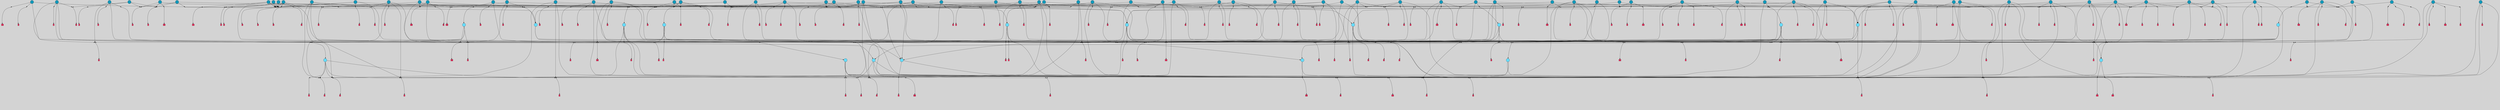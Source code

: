 // File exported with GEGELATI v1.3.1
// On the 2024-04-08 16:54:39
// With the File::TPGGraphDotExporter
digraph{
	graph[pad = "0.212, 0.055" bgcolor = lightgray]
	node[shape=circle style = filled label = ""]
		T3 [fillcolor="#66ddff"]
		T4 [fillcolor="#1199bb"]
		T7 [fillcolor="#66ddff"]
		T9 [fillcolor="#66ddff"]
		T11 [fillcolor="#66ddff"]
		T24 [fillcolor="#66ddff"]
		T27 [fillcolor="#66ddff"]
		T54 [fillcolor="#66ddff"]
		T59 [fillcolor="#1199bb"]
		T82 [fillcolor="#66ddff"]
		T90 [fillcolor="#66ddff"]
		T95 [fillcolor="#66ddff"]
		T102 [fillcolor="#1199bb"]
		T111 [fillcolor="#66ddff"]
		T116 [fillcolor="#1199bb"]
		T129 [fillcolor="#66ddff"]
		T131 [fillcolor="#66ddff"]
		T147 [fillcolor="#66ddff"]
		T149 [fillcolor="#66ddff"]
		T158 [fillcolor="#1199bb"]
		T170 [fillcolor="#1199bb"]
		T175 [fillcolor="#1199bb"]
		T176 [fillcolor="#1199bb"]
		T179 [fillcolor="#1199bb"]
		T181 [fillcolor="#1199bb"]
		T183 [fillcolor="#1199bb"]
		T184 [fillcolor="#1199bb"]
		T185 [fillcolor="#1199bb"]
		T188 [fillcolor="#66ddff"]
		T190 [fillcolor="#1199bb"]
		T192 [fillcolor="#66ddff"]
		T193 [fillcolor="#1199bb"]
		T194 [fillcolor="#1199bb"]
		T195 [fillcolor="#1199bb"]
		T197 [fillcolor="#1199bb"]
		T200 [fillcolor="#1199bb"]
		T201 [fillcolor="#1199bb"]
		T203 [fillcolor="#1199bb"]
		T209 [fillcolor="#1199bb"]
		T210 [fillcolor="#1199bb"]
		T213 [fillcolor="#1199bb"]
		T218 [fillcolor="#1199bb"]
		T220 [fillcolor="#1199bb"]
		T221 [fillcolor="#1199bb"]
		T223 [fillcolor="#1199bb"]
		T225 [fillcolor="#1199bb"]
		T226 [fillcolor="#1199bb"]
		T227 [fillcolor="#1199bb"]
		T234 [fillcolor="#1199bb"]
		T237 [fillcolor="#1199bb"]
		T239 [fillcolor="#1199bb"]
		T241 [fillcolor="#1199bb"]
		T243 [fillcolor="#1199bb"]
		T245 [fillcolor="#1199bb"]
		T246 [fillcolor="#1199bb"]
		T248 [fillcolor="#1199bb"]
		T249 [fillcolor="#1199bb"]
		T250 [fillcolor="#1199bb"]
		T252 [fillcolor="#1199bb"]
		T253 [fillcolor="#1199bb"]
		T254 [fillcolor="#1199bb"]
		T256 [fillcolor="#1199bb"]
		T257 [fillcolor="#1199bb"]
		T258 [fillcolor="#66ddff"]
		T260 [fillcolor="#1199bb"]
		T261 [fillcolor="#1199bb"]
		T262 [fillcolor="#1199bb"]
		T264 [fillcolor="#1199bb"]
		T265 [fillcolor="#1199bb"]
		T266 [fillcolor="#1199bb"]
		T267 [fillcolor="#1199bb"]
		T269 [fillcolor="#1199bb"]
		T270 [fillcolor="#1199bb"]
		T271 [fillcolor="#1199bb"]
		T272 [fillcolor="#1199bb"]
		T273 [fillcolor="#1199bb"]
		T274 [fillcolor="#1199bb"]
		T275 [fillcolor="#1199bb"]
		T276 [fillcolor="#1199bb"]
		T277 [fillcolor="#1199bb"]
		T278 [fillcolor="#1199bb"]
		T279 [fillcolor="#1199bb"]
		T280 [fillcolor="#1199bb"]
		T281 [fillcolor="#1199bb"]
		T282 [fillcolor="#1199bb"]
		T283 [fillcolor="#1199bb"]
		T284 [fillcolor="#1199bb"]
		T285 [fillcolor="#1199bb"]
		T286 [fillcolor="#1199bb"]
		T287 [fillcolor="#1199bb"]
		T288 [fillcolor="#1199bb"]
		T289 [fillcolor="#1199bb"]
		T290 [fillcolor="#1199bb"]
		T291 [fillcolor="#1199bb"]
		T292 [fillcolor="#1199bb"]
		T293 [fillcolor="#1199bb"]
		T294 [fillcolor="#1199bb"]
		T295 [fillcolor="#1199bb"]
		P1221 [fillcolor="#cccccc" shape=point] //6|
		I1221 [shape=box style=invis label="6|1&2|6#1|7&#92;n10|7&2|0#1|5&#92;n9|4&0|1#2|2&#92;n8|6&0|0#1|0&#92;n"]
		P1221 -> I1221[style=invis]
		A1070 [fillcolor="#ff3366" shape=box margin=0.03 width=0 height=0 label="3"]
		T3 -> P1221 -> A1070
		P1222 [fillcolor="#cccccc" shape=point] //3|
		I1222 [shape=box style=invis label="7|6&2|4#0|2&#92;n10|3&2|7#1|4&#92;n11|6&0|4#0|1&#92;n7|1&0|0#2|6&#92;n7|6&0|3#2|6&#92;n4|0&2|6#0|1&#92;n4|4&2|5#0|2&#92;n4|6&0|4#2|7&#92;n10|0&2|3#1|5&#92;n2|6&0|5#0|2&#92;n1|0&2|3#0|7&#92;n1|6&2|0#0|5&#92;n6|2&0|1#0|7&#92;n9|2&0|3#2|7&#92;n5|3&0|6#0|6&#92;n1|7&2|5#2|3&#92;n8|1&2|7#0|6&#92;n1|0&2|5#2|1&#92;n7|1&2|2#2|5&#92;n7|4&2|6#0|3&#92;n"]
		P1222 -> I1222[style=invis]
		A1071 [fillcolor="#ff3366" shape=box margin=0.03 width=0 height=0 label="4"]
		T3 -> P1222 -> A1071
		P1223 [fillcolor="#cccccc" shape=point] //7|
		I1223 [shape=box style=invis label="0|2&2|4#2|6&#92;n5|3&0|6#0|1&#92;n4|7&2|6#0|5&#92;n7|6&0|7#0|5&#92;n10|7&2|2#1|1&#92;n"]
		P1223 -> I1223[style=invis]
		A1072 [fillcolor="#ff3366" shape=box margin=0.03 width=0 height=0 label="4"]
		T4 -> P1223 -> A1072
		P1224 [fillcolor="#cccccc" shape=point] //0|
		I1224 [shape=box style=invis label="2|5&0|1#0|6&#92;n6|1&2|2#2|7&#92;n8|0&0|3#1|4&#92;n4|3&2|5#2|4&#92;n8|1&2|4#0|0&#92;n6|6&0|1#2|6&#92;n11|7&2|4#2|5&#92;n6|2&2|4#0|2&#92;n8|5&2|4#2|4&#92;n2|1&2|1#2|2&#92;n2|7&2|5#2|6&#92;n9|7&0|5#0|4&#92;n1|2&0|5#2|6&#92;n4|2&2|3#2|7&#92;n3|3&2|1#0|2&#92;n"]
		P1224 -> I1224[style=invis]
		A1073 [fillcolor="#ff3366" shape=box margin=0.03 width=0 height=0 label="5"]
		T4 -> P1224 -> A1073
		P1225 [fillcolor="#cccccc" shape=point] //-3|
		I1225 [shape=box style=invis label="1|6&2|7#0|7&#92;n10|2&0|7#1|3&#92;n9|6&2|7#2|2&#92;n5|3&0|7#0|7&#92;n1|6&2|3#0|0&#92;n2|3&2|3#2|2&#92;n5|1&2|6#0|6&#92;n"]
		P1225 -> I1225[style=invis]
		A1074 [fillcolor="#ff3366" shape=box margin=0.03 width=0 height=0 label="7"]
		T7 -> P1225 -> A1074
		P1226 [fillcolor="#cccccc" shape=point] //5|
		I1226 [shape=box style=invis label="0|5&2|3#0|1&#92;n0|6&2|1#2|4&#92;n6|2&2|6#0|7&#92;n7|4&0|3#0|1&#92;n5|4&0|7#1|6&#92;n9|1&0|5#2|2&#92;n6|3&2|3#1|7&#92;n11|7&2|4#1|6&#92;n2|5&0|1#0|0&#92;n4|7&0|0#0|2&#92;n6|2&0|6#0|0&#92;n2|1&2|6#2|4&#92;n10|0&2|0#1|0&#92;n6|6&2|4#0|6&#92;n"]
		P1226 -> I1226[style=invis]
		A1075 [fillcolor="#ff3366" shape=box margin=0.03 width=0 height=0 label="8"]
		T7 -> P1226 -> A1075
		P1227 [fillcolor="#cccccc" shape=point] //-6|
		I1227 [shape=box style=invis label="11|1&0|7#2|0&#92;n10|4&0|1#1|0&#92;n4|3&2|4#2|1&#92;n0|5&2|0#0|0&#92;n6|1&0|0#0|3&#92;n8|2&2|0#0|4&#92;n11|4&2|0#1|6&#92;n7|0&2|6#2|3&#92;n5|3&2|6#2|0&#92;n2|0&2|0#0|4&#92;n"]
		P1227 -> I1227[style=invis]
		A1076 [fillcolor="#ff3366" shape=box margin=0.03 width=0 height=0 label="9"]
		T9 -> P1227 -> A1076
		P1228 [fillcolor="#cccccc" shape=point] //2|
		I1228 [shape=box style=invis label="6|3&2|7#1|4&#92;n8|6&0|0#2|5&#92;n2|1&0|2#0|3&#92;n8|7&0|6#0|4&#92;n2|1&2|0#0|1&#92;n0|0&2|2#2|3&#92;n6|6&0|7#2|1&#92;n6|1&0|7#2|6&#92;n5|4&2|7#0|4&#92;n0|3&0|4#2|0&#92;n11|0&2|0#2|5&#92;n4|5&2|5#2|4&#92;n5|7&0|6#0|4&#92;n9|7&2|5#0|3&#92;n5|4&2|1#0|3&#92;n5|3&0|1#1|7&#92;n0|4&0|3#2|5&#92;n"]
		P1228 -> I1228[style=invis]
		A1077 [fillcolor="#ff3366" shape=box margin=0.03 width=0 height=0 label="10"]
		T9 -> P1228 -> A1077
		P1229 [fillcolor="#cccccc" shape=point] //6|
		I1229 [shape=box style=invis label="3|0&2|7#2|2&#92;n3|2&0|4#2|5&#92;n5|1&0|2#1|0&#92;n8|7&0|1#2|0&#92;n8|5&0|3#0|6&#92;n0|2&0|2#2|3&#92;n1|5&2|5#0|5&#92;n5|6&0|6#0|7&#92;n6|7&0|0#2|6&#92;n1|2&2|3#0|0&#92;n7|7&2|3#0|4&#92;n0|7&2|7#0|6&#92;n1|0&2|2#2|7&#92;n4|4&0|1#0|0&#92;n"]
		P1229 -> I1229[style=invis]
		A1078 [fillcolor="#ff3366" shape=box margin=0.03 width=0 height=0 label="11"]
		T11 -> P1229 -> A1078
		P1230 [fillcolor="#cccccc" shape=point] //-4|
		I1230 [shape=box style=invis label="4|1&0|4#2|6&#92;n1|2&2|2#2|0&#92;n1|2&2|0#0|6&#92;n8|4&2|3#2|5&#92;n5|5&2|1#1|0&#92;n"]
		P1230 -> I1230[style=invis]
		A1079 [fillcolor="#ff3366" shape=box margin=0.03 width=0 height=0 label="12"]
		T11 -> P1230 -> A1079
		P1231 [fillcolor="#cccccc" shape=point] //-3|
		I1231 [shape=box style=invis label="8|1&2|3#0|5&#92;n0|6&0|5#0|5&#92;n3|7&2|1#0|6&#92;n3|5&0|1#0|0&#92;n9|5&2|0#0|4&#92;n3|5&0|2#0|3&#92;n10|6&2|4#1|0&#92;n9|4&2|7#2|6&#92;n1|7&2|5#2|2&#92;n"]
		P1231 -> I1231[style=invis]
		A1080 [fillcolor="#ff3366" shape=box margin=0.03 width=0 height=0 label="5"]
		T4 -> P1231 -> A1080
		P1232 [fillcolor="#cccccc" shape=point] //1|
		I1232 [shape=box style=invis label="5|1&0|6#2|7&#92;n2|4&0|4#2|2&#92;n0|6&0|5#0|4&#92;n10|6&2|5#1|6&#92;n9|3&0|1#1|7&#92;n10|3&2|2#1|0&#92;n5|0&0|0#2|1&#92;n11|3&2|3#1|5&#92;n10|3&0|1#1|0&#92;n2|4&0|1#0|1&#92;n0|2&0|3#2|4&#92;n9|2&2|1#2|5&#92;n11|7&2|6#2|6&#92;n"]
		P1232 -> I1232[style=invis]
		T24 -> P1232 -> T7
		P1233 [fillcolor="#cccccc" shape=point] //5|
		I1233 [shape=box style=invis label="3|0&2|0#0|1&#92;n3|0&0|7#0|1&#92;n5|3&0|2#2|6&#92;n4|4&2|4#2|6&#92;n11|2&0|7#1|6&#92;n2|7&2|2#2|5&#92;n9|3&2|6#2|7&#92;n7|7&0|0#0|4&#92;n6|1&2|4#2|3&#92;n5|4&2|0#1|6&#92;n1|3&0|7#0|4&#92;n"]
		P1233 -> I1233[style=invis]
		A1081 [fillcolor="#ff3366" shape=box margin=0.03 width=0 height=0 label="7"]
		T24 -> P1233 -> A1081
		P1234 [fillcolor="#cccccc" shape=point] //-2|
		I1234 [shape=box style=invis label="4|1&0|4#0|3&#92;n4|2&0|5#2|0&#92;n5|5&2|6#0|5&#92;n1|4&0|1#0|2&#92;n6|3&2|7#1|5&#92;n0|4&2|0#0|3&#92;n8|5&2|5#1|2&#92;n10|7&2|7#1|1&#92;n3|4&0|0#2|1&#92;n3|6&2|5#2|5&#92;n8|3&0|1#0|7&#92;n10|0&2|7#1|3&#92;n4|1&2|4#0|1&#92;n9|3&2|0#0|4&#92;n3|6&2|0#0|4&#92;n1|2&0|6#2|1&#92;n4|0&2|1#2|2&#92;n"]
		P1234 -> I1234[style=invis]
		A1082 [fillcolor="#ff3366" shape=box margin=0.03 width=0 height=0 label="14"]
		T24 -> P1234 -> A1082
		P1235 [fillcolor="#cccccc" shape=point] //2|
		I1235 [shape=box style=invis label="9|1&2|3#0|1&#92;n5|2&2|0#2|4&#92;n3|6&2|5#2|7&#92;n7|0&2|5#0|4&#92;n1|2&0|3#0|5&#92;n7|3&2|7#0|0&#92;n"]
		P1235 -> I1235[style=invis]
		A1083 [fillcolor="#ff3366" shape=box margin=0.03 width=0 height=0 label="2"]
		T27 -> P1235 -> A1083
		P1236 [fillcolor="#cccccc" shape=point] //-6|
		I1236 [shape=box style=invis label="7|5&0|4#0|4&#92;n11|0&2|5#2|1&#92;n"]
		P1236 -> I1236[style=invis]
		A1084 [fillcolor="#ff3366" shape=box margin=0.03 width=0 height=0 label="3"]
		T27 -> P1236 -> A1084
		T27 -> P1222
		T27 -> P1224
		P1237 [fillcolor="#cccccc" shape=point] //0|
		I1237 [shape=box style=invis label="4|0&0|3#2|7&#92;n10|2&0|3#1|7&#92;n3|5&0|2#0|3&#92;n4|5&0|0#2|1&#92;n10|7&2|0#1|2&#92;n5|3&2|3#1|6&#92;n9|5&2|0#0|4&#92;n5|4&2|7#0|2&#92;n10|3&2|7#1|4&#92;n7|2&0|1#2|6&#92;n8|6&0|5#0|5&#92;n8|7&2|3#0|5&#92;n2|6&2|4#0|0&#92;n"]
		P1237 -> I1237[style=invis]
		A1085 [fillcolor="#ff3366" shape=box margin=0.03 width=0 height=0 label="5"]
		T27 -> P1237 -> A1085
		P1238 [fillcolor="#cccccc" shape=point] //8|
		I1238 [shape=box style=invis label="9|0&0|1#2|0&#92;n10|1&2|5#1|4&#92;n8|2&2|6#0|4&#92;n2|4&2|5#2|3&#92;n4|2&2|2#0|2&#92;n7|5&0|2#0|0&#92;n8|2&2|1#1|3&#92;n8|7&0|7#2|1&#92;n1|1&0|0#0|7&#92;n5|6&2|5#1|0&#92;n6|6&2|5#0|0&#92;n11|4&0|3#2|6&#92;n4|2&2|4#0|7&#92;n5|6&0|1#2|0&#92;n11|3&0|2#0|7&#92;n"]
		P1238 -> I1238[style=invis]
		A1086 [fillcolor="#ff3366" shape=box margin=0.03 width=0 height=0 label="6"]
		T54 -> P1238 -> A1086
		T54 -> P1233
		P1239 [fillcolor="#cccccc" shape=point] //-10|
		I1239 [shape=box style=invis label="3|6&0|0#0|4&#92;n4|1&2|4#0|1&#92;n5|1&0|1#0|4&#92;n5|5&2|6#0|5&#92;n6|5&0|6#0|3&#92;n11|1&2|0#0|1&#92;n0|7&2|0#0|3&#92;n1|2&0|6#0|1&#92;n8|0&0|4#2|0&#92;n0|4&0|7#2|7&#92;n7|0&2|7#1|3&#92;n3|1&0|5#2|5&#92;n5|1&0|4#0|3&#92;n2|2&0|2#0|0&#92;n8|3&0|1#0|7&#92;n3|0&0|3#0|5&#92;n7|2&0|5#2|0&#92;n6|3&2|7#1|5&#92;n4|7&2|7#2|1&#92;n"]
		P1239 -> I1239[style=invis]
		A1087 [fillcolor="#ff3366" shape=box margin=0.03 width=0 height=0 label="14"]
		T54 -> P1239 -> A1087
		T54 -> P1226
		P1240 [fillcolor="#cccccc" shape=point] //8|
		I1240 [shape=box style=invis label="9|0&0|1#2|0&#92;n10|1&2|5#1|4&#92;n8|2&2|6#0|4&#92;n4|5&0|3#0|1&#92;n2|4&2|5#2|3&#92;n4|2&2|2#0|2&#92;n7|5&0|2#0|0&#92;n8|2&2|1#1|3&#92;n8|7&0|7#2|1&#92;n1|1&0|0#0|7&#92;n5|6&2|5#1|0&#92;n6|3&2|5#0|0&#92;n11|4&0|3#2|6&#92;n1|2&2|4#0|7&#92;n5|6&0|1#2|0&#92;n11|3&0|2#0|7&#92;n"]
		P1240 -> I1240[style=invis]
		A1088 [fillcolor="#ff3366" shape=box margin=0.03 width=0 height=0 label="6"]
		T59 -> P1240 -> A1088
		T59 -> P1233
		T59 -> P1227
		T59 -> P1233
		P1241 [fillcolor="#cccccc" shape=point] //6|
		I1241 [shape=box style=invis label="7|0&2|5#1|2&#92;n10|6&2|1#1|3&#92;n7|5&0|2#0|7&#92;n10|7&0|1#1|5&#92;n4|6&2|5#0|5&#92;n4|4&0|7#2|7&#92;n"]
		P1241 -> I1241[style=invis]
		A1089 [fillcolor="#ff3366" shape=box margin=0.03 width=0 height=0 label="7"]
		T82 -> P1241 -> A1089
		P1242 [fillcolor="#cccccc" shape=point] //6|
		I1242 [shape=box style=invis label="0|5&2|3#0|1&#92;n0|6&2|1#2|4&#92;n9|1&0|5#2|2&#92;n7|4&0|3#0|1&#92;n5|4&0|7#1|6&#92;n2|5&0|1#0|0&#92;n6|3&2|3#1|7&#92;n11|7&2|4#1|6&#92;n6|2&2|6#0|1&#92;n4|7&0|0#0|2&#92;n6|2&0|6#0|0&#92;n9|1&2|6#2|4&#92;n10|0&2|0#1|0&#92;n6|6&2|4#0|6&#92;n"]
		P1242 -> I1242[style=invis]
		A1090 [fillcolor="#ff3366" shape=box margin=0.03 width=0 height=0 label="8"]
		T82 -> P1242 -> A1090
		T82 -> P1227
		P1243 [fillcolor="#cccccc" shape=point] //-2|
		I1243 [shape=box style=invis label="8|4&2|1#2|5&#92;n4|1&0|7#2|1&#92;n5|7&2|3#2|2&#92;n10|4&2|5#1|7&#92;n10|0&2|6#1|3&#92;n4|5&2|7#0|6&#92;n9|5&2|4#0|4&#92;n2|4&0|5#0|7&#92;n11|1&2|4#2|6&#92;n5|6&0|7#1|2&#92;n2|7&2|7#2|6&#92;n5|2&0|5#1|5&#92;n3|0&0|6#0|2&#92;n4|0&0|4#2|4&#92;n4|4&2|6#0|7&#92;n10|6&2|0#1|4&#92;n9|7&0|3#1|4&#92;n1|4&2|6#0|3&#92;n11|5&2|6#0|3&#92;n0|3&0|5#0|1&#92;n"]
		P1243 -> I1243[style=invis]
		A1091 [fillcolor="#ff3366" shape=box margin=0.03 width=0 height=0 label="13"]
		T90 -> P1243 -> A1091
		P1244 [fillcolor="#cccccc" shape=point] //4|
		I1244 [shape=box style=invis label="7|1&2|6#1|3&#92;n10|1&0|3#1|6&#92;n8|5&2|3#2|1&#92;n11|5&0|0#2|6&#92;n4|1&0|6#0|0&#92;n11|1&0|2#0|3&#92;n2|0&2|1#0|7&#92;n"]
		P1244 -> I1244[style=invis]
		A1092 [fillcolor="#ff3366" shape=box margin=0.03 width=0 height=0 label="2"]
		T90 -> P1244 -> A1092
		P1245 [fillcolor="#cccccc" shape=point] //7|
		I1245 [shape=box style=invis label="10|3&0|1#1|4&#92;n4|6&0|0#0|2&#92;n4|5&0|6#0|0&#92;n4|3&0|6#2|1&#92;n7|0&0|3#1|2&#92;n4|7&0|6#0|5&#92;n7|6&0|7#0|6&#92;n6|6&0|0#0|3&#92;n11|1&0|4#2|5&#92;n10|2&0|3#1|2&#92;n"]
		P1245 -> I1245[style=invis]
		A1093 [fillcolor="#ff3366" shape=box margin=0.03 width=0 height=0 label="4"]
		T90 -> P1245 -> A1093
		T90 -> P1231
		P1246 [fillcolor="#cccccc" shape=point] //-7|
		I1246 [shape=box style=invis label="3|0&2|0#0|1&#92;n1|1&0|2#0|4&#92;n11|2&0|7#1|6&#92;n9|7&0|0#0|4&#92;n3|0&0|7#0|1&#92;n9|3&2|6#2|7&#92;n5|3&0|2#2|6&#92;n6|1&2|4#2|3&#92;n5|4&2|0#1|6&#92;n1|3&0|7#0|7&#92;n"]
		P1246 -> I1246[style=invis]
		A1094 [fillcolor="#ff3366" shape=box margin=0.03 width=0 height=0 label="7"]
		T90 -> P1246 -> A1094
		P1247 [fillcolor="#cccccc" shape=point] //4|
		I1247 [shape=box style=invis label="4|3&0|6#0|3&#92;n5|7&2|3#2|2&#92;n5|6&0|7#1|2&#92;n1|4&2|6#0|3&#92;n8|4&2|1#2|5&#92;n9|5&2|4#1|4&#92;n2|4&0|5#0|7&#92;n10|0&0|6#1|3&#92;n3|0&0|6#0|2&#92;n2|7&2|7#2|6&#92;n5|2&0|5#1|5&#92;n10|4&2|5#1|7&#92;n4|0&0|4#2|4&#92;n11|1&0|4#2|6&#92;n10|6&2|0#1|4&#92;n9|7&0|3#1|4&#92;n4|5&2|7#0|6&#92;n11|5&2|6#2|3&#92;n0|3&0|5#0|1&#92;n"]
		P1247 -> I1247[style=invis]
		A1095 [fillcolor="#ff3366" shape=box margin=0.03 width=0 height=0 label="13"]
		T95 -> P1247 -> A1095
		P1248 [fillcolor="#cccccc" shape=point] //8|
		I1248 [shape=box style=invis label="9|7&0|5#2|5&#92;n3|3&2|3#0|2&#92;n9|5&2|2#1|0&#92;n2|3&0|6#0|3&#92;n4|4&2|5#2|7&#92;n11|3&2|0#1|5&#92;n6|6&2|1#2|2&#92;n4|6&0|1#2|2&#92;n2|5&2|7#2|2&#92;n7|7&2|2#2|3&#92;n6|5&0|3#2|6&#92;n6|7&0|6#0|2&#92;n"]
		P1248 -> I1248[style=invis]
		A1096 [fillcolor="#ff3366" shape=box margin=0.03 width=0 height=0 label="14"]
		T95 -> P1248 -> A1096
		P1249 [fillcolor="#cccccc" shape=point] //2|
		I1249 [shape=box style=invis label="4|1&0|4#2|6&#92;n5|5&2|1#1|0&#92;n1|0&2|0#0|6&#92;n8|4&2|3#2|5&#92;n"]
		P1249 -> I1249[style=invis]
		T95 -> P1249 -> T11
		P1250 [fillcolor="#cccccc" shape=point] //-9|
		I1250 [shape=box style=invis label="2|0&2|0#2|1&#92;n4|4&2|4#2|6&#92;n9|1&0|3#1|7&#92;n5|3&0|2#2|6&#92;n2|7&2|2#2|5&#92;n5|4&2|0#1|6&#92;n3|0&0|7#0|1&#92;n1|3&0|7#0|4&#92;n11|6&2|2#0|7&#92;n7|7&0|0#0|4&#92;n11|0&0|7#1|6&#92;n9|3&2|6#2|7&#92;n"]
		P1250 -> I1250[style=invis]
		A1097 [fillcolor="#ff3366" shape=box margin=0.03 width=0 height=0 label="7"]
		T95 -> P1250 -> A1097
		P1251 [fillcolor="#cccccc" shape=point] //-8|
		I1251 [shape=box style=invis label="7|5&0|4#2|4&#92;n"]
		P1251 -> I1251[style=invis]
		A1098 [fillcolor="#ff3366" shape=box margin=0.03 width=0 height=0 label="3"]
		T95 -> P1251 -> A1098
		P1252 [fillcolor="#cccccc" shape=point] //7|
		I1252 [shape=box style=invis label="3|3&2|7#0|4&#92;n4|3&2|6#0|3&#92;n8|4&0|6#1|2&#92;n5|6&2|3#0|4&#92;n0|7&2|1#0|5&#92;n8|7&2|2#2|5&#92;n9|1&0|0#1|0&#92;n10|1&2|1#1|4&#92;n10|5&0|6#1|7&#92;n5|2&2|3#0|4&#92;n2|0&2|6#2|7&#92;n1|7&0|1#0|7&#92;n"]
		P1252 -> I1252[style=invis]
		A1099 [fillcolor="#ff3366" shape=box margin=0.03 width=0 height=0 label="2"]
		T102 -> P1252 -> A1099
		T102 -> P1251
		P1253 [fillcolor="#cccccc" shape=point] //8|
		I1253 [shape=box style=invis label="7|0&0|2#1|4&#92;n8|1&2|3#0|5&#92;n0|6&0|5#0|5&#92;n3|7&2|1#0|6&#92;n9|4&2|7#1|6&#92;n1|7&2|5#2|2&#92;n8|5&2|0#0|3&#92;n0|2&0|2#0|0&#92;n3|5&0|2#0|3&#92;n"]
		P1253 -> I1253[style=invis]
		A1100 [fillcolor="#ff3366" shape=box margin=0.03 width=0 height=0 label="5"]
		T102 -> P1253 -> A1100
		P1254 [fillcolor="#cccccc" shape=point] //-5|
		I1254 [shape=box style=invis label="0|0&2|3#0|2&#92;n10|5&0|6#1|3&#92;n7|3&0|6#2|3&#92;n3|4&0|6#0|6&#92;n10|5&0|2#1|1&#92;n5|0&0|1#0|3&#92;n6|6&2|5#1|5&#92;n7|4&0|2#1|7&#92;n5|7&0|1#2|5&#92;n1|5&0|0#0|3&#92;n7|5&2|1#2|6&#92;n9|0&0|2#0|0&#92;n4|0&2|4#0|0&#92;n4|6&0|0#2|3&#92;n3|1&0|6#2|5&#92;n7|7&2|1#2|3&#92;n9|4&2|2#0|6&#92;n"]
		P1254 -> I1254[style=invis]
		T111 -> P1254 -> T9
		P1255 [fillcolor="#cccccc" shape=point] //7|
		I1255 [shape=box style=invis label="7|4&2|1#2|0&#92;n4|1&2|4#2|3&#92;n5|0&2|0#2|2&#92;n6|1&2|4#2|6&#92;n"]
		P1255 -> I1255[style=invis]
		A1101 [fillcolor="#ff3366" shape=box margin=0.03 width=0 height=0 label="9"]
		T111 -> P1255 -> A1101
		P1256 [fillcolor="#cccccc" shape=point] //2|
		I1256 [shape=box style=invis label="3|0&2|0#0|1&#92;n11|2&0|7#1|6&#92;n8|7&2|4#0|5&#92;n5|3&0|2#2|6&#92;n4|4&2|4#2|6&#92;n3|0&0|7#0|1&#92;n2|7&2|2#2|5&#92;n9|3&2|6#2|7&#92;n7|7&0|0#0|4&#92;n6|1&2|4#1|3&#92;n5|4&2|0#1|6&#92;n1|3&0|7#0|4&#92;n"]
		P1256 -> I1256[style=invis]
		A1102 [fillcolor="#ff3366" shape=box margin=0.03 width=0 height=0 label="7"]
		T111 -> P1256 -> A1102
		T111 -> P1227
		P1257 [fillcolor="#cccccc" shape=point] //-4|
		I1257 [shape=box style=invis label="9|7&0|0#2|0&#92;n6|6&0|5#2|0&#92;n7|3&0|0#0|4&#92;n3|5&0|3#0|3&#92;n9|1&0|1#1|1&#92;n11|5&2|7#1|5&#92;n1|5&2|5#0|2&#92;n6|0&0|6#2|5&#92;n0|3&2|4#2|5&#92;n1|6&2|5#2|2&#92;n9|5&2|1#2|2&#92;n"]
		P1257 -> I1257[style=invis]
		T116 -> P1257 -> T9
		P1258 [fillcolor="#cccccc" shape=point] //4|
		I1258 [shape=box style=invis label="9|2&0|6#2|1&#92;n11|5&0|1#2|0&#92;n2|4&0|4#2|1&#92;n5|0&2|4#0|2&#92;n"]
		P1258 -> I1258[style=invis]
		A1103 [fillcolor="#ff3366" shape=box margin=0.03 width=0 height=0 label="3"]
		T116 -> P1258 -> A1103
		P1259 [fillcolor="#cccccc" shape=point] //-2|
		I1259 [shape=box style=invis label="5|2&2|0#2|4&#92;n9|1&2|3#0|1&#92;n3|6&2|5#2|7&#92;n7|0&2|1#0|4&#92;n1|2&0|3#0|5&#92;n7|3&2|7#0|0&#92;n"]
		P1259 -> I1259[style=invis]
		A1104 [fillcolor="#ff3366" shape=box margin=0.03 width=0 height=0 label="2"]
		T116 -> P1259 -> A1104
		T116 -> P1222
		T116 -> P1237
		T129 -> P1238
		T129 -> P1233
		P1260 [fillcolor="#cccccc" shape=point] //10|
		I1260 [shape=box style=invis label="4|5&2|7#2|1&#92;n1|7&2|3#0|6&#92;n3|5&2|2#0|3&#92;n10|3&0|7#1|4&#92;n7|1&0|4#2|6&#92;n10|2&0|3#1|7&#92;n9|5&2|0#0|4&#92;n4|0&0|3#2|7&#92;n11|4&2|6#1|2&#92;n5|4&2|7#0|2&#92;n2|6&2|4#0|0&#92;n6|5&0|7#2|1&#92;n5|3&2|3#1|6&#92;n10|7&2|0#1|2&#92;n"]
		P1260 -> I1260[style=invis]
		A1105 [fillcolor="#ff3366" shape=box margin=0.03 width=0 height=0 label="5"]
		T129 -> P1260 -> A1105
		P1261 [fillcolor="#cccccc" shape=point] //5|
		I1261 [shape=box style=invis label="9|4&2|3#1|3&#92;n0|4&2|4#0|5&#92;n6|1&2|6#2|5&#92;n4|0&0|5#2|0&#92;n"]
		P1261 -> I1261[style=invis]
		A1106 [fillcolor="#ff3366" shape=box margin=0.03 width=0 height=0 label="7"]
		T129 -> P1261 -> A1106
		P1262 [fillcolor="#cccccc" shape=point] //6|
		I1262 [shape=box style=invis label="9|4&2|7#0|6&#92;n8|4&0|1#1|0&#92;n1|3&0|0#2|1&#92;n2|4&0|6#2|2&#92;n5|1&2|5#0|7&#92;n3|0&0|3#2|6&#92;n2|2&2|6#0|2&#92;n8|4&0|4#2|2&#92;n5|1&2|4#0|3&#92;n9|4&0|6#0|6&#92;n5|0&2|2#1|5&#92;n11|7&0|0#1|1&#92;n0|4&0|3#0|3&#92;n7|7&2|4#2|5&#92;n1|5&0|1#2|1&#92;n"]
		P1262 -> I1262[style=invis]
		A1107 [fillcolor="#ff3366" shape=box margin=0.03 width=0 height=0 label="1"]
		T129 -> P1262 -> A1107
		P1263 [fillcolor="#cccccc" shape=point] //6|
		I1263 [shape=box style=invis label="10|4&2|6#1|2&#92;n8|4&0|1#1|0&#92;n0|4&2|6#0|0&#92;n8|4&2|5#2|1&#92;n7|5&2|5#1|0&#92;n3|6&0|6#2|2&#92;n1|7&0|7#0|5&#92;n2|0&0|7#2|4&#92;n2|6&2|2#0|0&#92;n0|7&2|7#0|7&#92;n11|6&0|4#2|2&#92;n5|5&0|0#0|1&#92;n10|1&0|0#1|0&#92;n7|3&0|1#2|5&#92;n9|2&2|7#1|5&#92;n9|4&2|6#2|7&#92;n1|6&2|4#2|2&#92;n3|3&2|2#0|7&#92;n1|6&2|0#0|0&#92;n6|4&2|6#1|0&#92;n"]
		P1263 -> I1263[style=invis]
		A1108 [fillcolor="#ff3366" shape=box margin=0.03 width=0 height=0 label="1"]
		T131 -> P1263 -> A1108
		P1264 [fillcolor="#cccccc" shape=point] //9|
		I1264 [shape=box style=invis label="11|0&2|0#1|1&#92;n3|6&0|6#0|0&#92;n1|4&0|0#2|4&#92;n7|5&2|2#1|3&#92;n11|7&2|6#1|7&#92;n5|2&0|6#1|5&#92;n9|5&0|6#0|3&#92;n2|2&2|7#0|5&#92;n9|3&2|2#2|0&#92;n11|0&2|7#0|1&#92;n1|1&2|0#0|1&#92;n6|6&0|6#1|2&#92;n9|7&0|1#0|3&#92;n2|0&2|4#2|5&#92;n2|4&2|2#0|0&#92;n6|1&2|1#1|7&#92;n10|7&2|5#1|6&#92;n11|5&2|7#2|4&#92;n"]
		P1264 -> I1264[style=invis]
		A1109 [fillcolor="#ff3366" shape=box margin=0.03 width=0 height=0 label="1"]
		T131 -> P1264 -> A1109
		T131 -> P1236
		P1265 [fillcolor="#cccccc" shape=point] //5|
		I1265 [shape=box style=invis label="3|0&0|0#0|1&#92;n5|6&0|4#0|3&#92;n4|4&2|4#2|6&#92;n11|2&0|7#1|6&#92;n2|7&2|2#2|5&#92;n9|3&2|6#2|7&#92;n7|7&0|0#0|4&#92;n6|1&2|4#2|3&#92;n5|4&2|0#1|6&#92;n5|3&0|2#2|6&#92;n1|3&0|7#0|4&#92;n"]
		P1265 -> I1265[style=invis]
		A1110 [fillcolor="#ff3366" shape=box margin=0.03 width=0 height=0 label="7"]
		T131 -> P1265 -> A1110
		T131 -> P1261
		P1266 [fillcolor="#cccccc" shape=point] //-1|
		I1266 [shape=box style=invis label="11|7&2|0#1|7&#92;n1|5&2|4#2|4&#92;n4|3&0|1#0|5&#92;n1|6&0|0#0|4&#92;n8|6&2|4#0|0&#92;n4|0&0|0#0|5&#92;n10|4&2|0#1|0&#92;n9|6&2|5#1|3&#92;n0|7&2|1#0|5&#92;n0|6&2|3#2|0&#92;n4|4&0|5#0|1&#92;n"]
		P1266 -> I1266[style=invis]
		A1111 [fillcolor="#ff3366" shape=box margin=0.03 width=0 height=0 label="12"]
		T147 -> P1266 -> A1111
		P1267 [fillcolor="#cccccc" shape=point] //1|
		I1267 [shape=box style=invis label="2|2&2|3#0|2&#92;n2|2&0|5#2|5&#92;n8|4&0|1#1|0&#92;n9|7&0|6#0|3&#92;n5|1&2|2#0|7&#92;n10|7&0|7#1|3&#92;n7|7&2|4#2|5&#92;n5|5&0|2#2|1&#92;n2|6&2|2#0|0&#92;n9|3&2|2#2|0&#92;n0|6&0|6#2|2&#92;n7|7&0|1#2|3&#92;n3|6&0|1#0|5&#92;n1|5&0|1#2|7&#92;n"]
		P1267 -> I1267[style=invis]
		A1112 [fillcolor="#ff3366" shape=box margin=0.03 width=0 height=0 label="1"]
		T147 -> P1267 -> A1112
		P1268 [fillcolor="#cccccc" shape=point] //-9|
		I1268 [shape=box style=invis label="4|7&2|6#0|5&#92;n11|3&0|2#2|6&#92;n10|2&2|4#1|6&#92;n3|0&2|6#2|7&#92;n4|3&0|5#0|7&#92;n2|3&0|7#0|7&#92;n10|6&0|7#1|5&#92;n10|1&2|2#1|1&#92;n1|7&0|3#2|6&#92;n"]
		P1268 -> I1268[style=invis]
		A1113 [fillcolor="#ff3366" shape=box margin=0.03 width=0 height=0 label="4"]
		T147 -> P1268 -> A1113
		P1269 [fillcolor="#cccccc" shape=point] //7|
		I1269 [shape=box style=invis label="7|2&0|4#1|3&#92;n7|7&0|0#0|4&#92;n4|4&2|4#2|6&#92;n2|3&2|2#2|5&#92;n8|0&0|2#2|1&#92;n9|3&2|6#2|7&#92;n6|4&2|4#2|3&#92;n3|3&2|0#0|1&#92;n6|4&2|0#1|6&#92;n5|3&0|7#0|4&#92;n"]
		P1269 -> I1269[style=invis]
		A1114 [fillcolor="#ff3366" shape=box margin=0.03 width=0 height=0 label="7"]
		T147 -> P1269 -> A1114
		P1270 [fillcolor="#cccccc" shape=point] //-6|
		I1270 [shape=box style=invis label="9|0&2|0#0|1&#92;n3|2&0|2#0|3&#92;n5|4&0|5#1|7&#92;n2|1&0|4#0|3&#92;n9|2&2|0#2|4&#92;n7|6&0|4#0|2&#92;n2|3&0|6#2|6&#92;n1|2&0|3#2|0&#92;n"]
		P1270 -> I1270[style=invis]
		T147 -> P1270 -> T54
		P1271 [fillcolor="#cccccc" shape=point] //-3|
		I1271 [shape=box style=invis label="2|6&0|0#0|7&#92;n9|6&2|0#0|6&#92;n3|0&0|5#0|1&#92;n5|5&0|4#0|3&#92;n6|1&2|4#2|3&#92;n2|7&2|2#2|5&#92;n5|3&0|2#2|6&#92;n7|7&0|0#0|4&#92;n5|4&2|0#1|6&#92;n9|3&2|6#2|7&#92;n1|3&0|7#0|4&#92;n"]
		P1271 -> I1271[style=invis]
		A1115 [fillcolor="#ff3366" shape=box margin=0.03 width=0 height=0 label="7"]
		T149 -> P1271 -> A1115
		P1272 [fillcolor="#cccccc" shape=point] //4|
		I1272 [shape=box style=invis label="6|0&0|7#1|0&#92;n8|6&2|6#2|7&#92;n"]
		P1272 -> I1272[style=invis]
		A1116 [fillcolor="#ff3366" shape=box margin=0.03 width=0 height=0 label="3"]
		T149 -> P1272 -> A1116
		P1273 [fillcolor="#cccccc" shape=point] //0|
		I1273 [shape=box style=invis label="2|5&0|1#0|6&#92;n6|1&2|2#2|7&#92;n8|0&0|3#1|4&#92;n11|7&2|4#2|5&#92;n8|1&2|4#0|0&#92;n6|6&0|1#2|6&#92;n7|0&2|4#1|0&#92;n4|1&2|5#2|4&#92;n6|2&2|4#0|2&#92;n8|5&2|4#2|4&#92;n2|1&2|1#2|2&#92;n2|7&2|5#2|6&#92;n9|7&0|5#0|4&#92;n1|2&0|5#2|6&#92;n4|2&2|3#2|7&#92;n3|3&2|1#0|2&#92;n"]
		P1273 -> I1273[style=invis]
		A1117 [fillcolor="#ff3366" shape=box margin=0.03 width=0 height=0 label="5"]
		T149 -> P1273 -> A1117
		T149 -> P1251
		P1274 [fillcolor="#cccccc" shape=point] //7|
		I1274 [shape=box style=invis label="1|6&2|7#0|7&#92;n9|6&2|7#2|2&#92;n10|2&0|7#1|0&#92;n1|6&2|3#0|0&#92;n5|0&2|2#1|1&#92;n2|3&2|3#2|2&#92;n5|1&2|6#0|6&#92;n"]
		P1274 -> I1274[style=invis]
		T149 -> P1274 -> T90
		P1275 [fillcolor="#cccccc" shape=point] //7|
		I1275 [shape=box style=invis label="7|0&2|1#2|0&#92;n9|7&2|1#1|7&#92;n8|2&0|1#1|0&#92;n6|6&0|2#1|1&#92;n2|2&0|5#0|0&#92;n5|7&0|0#2|1&#92;n5|1&2|5#1|5&#92;n4|7&2|4#2|3&#92;n10|5&2|2#1|5&#92;n1|3&2|2#2|0&#92;n10|2&2|6#1|5&#92;n"]
		P1275 -> I1275[style=invis]
		A1118 [fillcolor="#ff3366" shape=box margin=0.03 width=0 height=0 label="1"]
		T158 -> P1275 -> A1118
		P1276 [fillcolor="#cccccc" shape=point] //7|
		I1276 [shape=box style=invis label="7|4&2|7#0|4&#92;n4|6&0|1#2|5&#92;n2|1&2|3#0|0&#92;n4|3&2|0#0|1&#92;n0|0&2|7#2|7&#92;n7|7&0|5#2|3&#92;n5|0&2|1#2|2&#92;n10|0&0|4#1|2&#92;n4|4&0|7#0|0&#92;n6|7&0|2#0|1&#92;n1|4&2|5#0|4&#92;n"]
		P1276 -> I1276[style=invis]
		A1119 [fillcolor="#ff3366" shape=box margin=0.03 width=0 height=0 label="0"]
		T158 -> P1276 -> A1119
		P1277 [fillcolor="#cccccc" shape=point] //5|
		I1277 [shape=box style=invis label="0|5&2|3#0|1&#92;n0|6&2|1#2|4&#92;n6|2&2|6#0|7&#92;n9|0&2|7#1|1&#92;n7|4&0|3#0|1&#92;n11|7&2|4#1|6&#92;n9|1&0|5#2|2&#92;n5|4&0|7#1|6&#92;n2|5&0|1#0|0&#92;n4|7&0|0#0|2&#92;n6|2&0|6#0|0&#92;n2|1&2|6#2|4&#92;n10|0&0|0#1|0&#92;n6|6&2|4#0|6&#92;n"]
		P1277 -> I1277[style=invis]
		T158 -> P1277 -> T129
		P1278 [fillcolor="#cccccc" shape=point] //-5|
		I1278 [shape=box style=invis label="10|6&2|5#1|6&#92;n9|3&0|1#1|7&#92;n2|4&0|1#0|1&#92;n11|3&0|7#1|6&#92;n5|1&0|6#2|7&#92;n8|0&0|0#0|1&#92;n0|6&0|7#0|4&#92;n6|7&2|6#2|6&#92;n11|0&2|3#0|5&#92;n"]
		P1278 -> I1278[style=invis]
		T170 -> P1278 -> T7
		P1279 [fillcolor="#cccccc" shape=point] //-2|
		I1279 [shape=box style=invis label="3|0&2|0#0|1&#92;n5|3&2|6#2|7&#92;n9|1&0|3#2|5&#92;n5|3&0|2#2|6&#92;n4|4&2|4#2|6&#92;n11|2&0|7#1|6&#92;n2|7&2|2#2|5&#92;n3|0&0|7#0|1&#92;n6|1&2|4#2|3&#92;n5|4&2|0#1|6&#92;n1|3&0|7#0|4&#92;n"]
		P1279 -> I1279[style=invis]
		A1120 [fillcolor="#ff3366" shape=box margin=0.03 width=0 height=0 label="7"]
		T170 -> P1279 -> A1120
		P1280 [fillcolor="#cccccc" shape=point] //3|
		I1280 [shape=box style=invis label="7|1&2|6#2|3&#92;n10|1&0|3#1|6&#92;n4|1&0|6#0|0&#92;n2|0&2|1#2|7&#92;n11|1&0|2#0|3&#92;n"]
		P1280 -> I1280[style=invis]
		A1121 [fillcolor="#ff3366" shape=box margin=0.03 width=0 height=0 label="2"]
		T170 -> P1280 -> A1121
		T170 -> P1221
		P1281 [fillcolor="#cccccc" shape=point] //2|
		I1281 [shape=box style=invis label="9|1&2|3#0|1&#92;n3|6&2|5#2|7&#92;n1|2&0|3#0|5&#92;n7|0&2|5#1|4&#92;n7|3&2|7#0|0&#92;n7|6&2|5#0|7&#92;n"]
		P1281 -> I1281[style=invis]
		A1122 [fillcolor="#ff3366" shape=box margin=0.03 width=0 height=0 label="2"]
		T170 -> P1281 -> A1122
		P1282 [fillcolor="#cccccc" shape=point] //3|
		I1282 [shape=box style=invis label="4|7&0|7#2|7&#92;n11|5&2|6#0|2&#92;n5|5&2|6#2|0&#92;n3|2&0|6#0|3&#92;n10|2&2|5#1|5&#92;n9|4&2|3#1|5&#92;n2|5&2|7#2|4&#92;n11|3&2|5#1|0&#92;n7|0&0|7#2|1&#92;n1|2&0|5#0|1&#92;n"]
		P1282 -> I1282[style=invis]
		A1123 [fillcolor="#ff3366" shape=box margin=0.03 width=0 height=0 label="5"]
		T175 -> P1282 -> A1123
		P1283 [fillcolor="#cccccc" shape=point] //2|
		I1283 [shape=box style=invis label="7|1&0|6#0|1&#92;n5|2&2|5#1|6&#92;n10|1&2|1#1|1&#92;n4|7&0|4#2|2&#92;n11|7&0|4#2|7&#92;n5|0&0|5#1|7&#92;n8|2&0|5#2|4&#92;n10|0&2|6#1|6&#92;n5|1&0|1#2|3&#92;n1|6&2|0#0|1&#92;n9|6&2|2#1|4&#92;n3|4&2|3#0|0&#92;n10|1&0|1#1|0&#92;n2|2&0|1#2|1&#92;n3|1&2|7#0|3&#92;n"]
		P1283 -> I1283[style=invis]
		A1124 [fillcolor="#ff3366" shape=box margin=0.03 width=0 height=0 label="10"]
		T175 -> P1283 -> A1124
		P1284 [fillcolor="#cccccc" shape=point] //-1|
		I1284 [shape=box style=invis label="1|7&2|1#0|6&#92;n8|1&2|3#0|5&#92;n10|6&2|7#1|0&#92;n1|7&2|5#0|2&#92;n0|3&0|3#2|2&#92;n3|5&0|1#0|0&#92;n3|5&0|2#0|3&#92;n1|5&2|0#0|4&#92;n5|7&2|2#2|5&#92;n4|0&2|3#0|3&#92;n"]
		P1284 -> I1284[style=invis]
		T175 -> P1284 -> T3
		P1285 [fillcolor="#cccccc" shape=point] //-3|
		I1285 [shape=box style=invis label="6|3&2|4#1|4&#92;n5|3&0|1#1|7&#92;n2|1&0|2#2|3&#92;n8|7&0|6#0|4&#92;n2|1&2|0#0|1&#92;n0|0&2|2#2|3&#92;n6|1&0|7#2|6&#92;n5|7&0|2#0|4&#92;n0|3&0|4#2|0&#92;n11|0&2|0#2|5&#92;n6|0&2|0#1|4&#92;n8|6&0|2#2|5&#92;n5|4&2|1#0|3&#92;n9|7&2|5#0|3&#92;n5|4&2|7#0|4&#92;n"]
		P1285 -> I1285[style=invis]
		A1125 [fillcolor="#ff3366" shape=box margin=0.03 width=0 height=0 label="10"]
		T175 -> P1285 -> A1125
		P1286 [fillcolor="#cccccc" shape=point] //4|
		I1286 [shape=box style=invis label="7|1&0|6#0|1&#92;n5|2&2|5#1|6&#92;n10|1&2|1#1|1&#92;n9|6&2|2#1|4&#92;n4|7&0|4#2|2&#92;n9|6&0|4#1|1&#92;n10|0&2|6#1|6&#92;n5|1&0|1#2|3&#92;n1|6&2|0#0|1&#92;n8|2&0|5#2|4&#92;n3|4&2|3#0|0&#92;n10|1&0|5#1|0&#92;n2|2&0|1#2|1&#92;n3|1&2|7#0|3&#92;n"]
		P1286 -> I1286[style=invis]
		A1126 [fillcolor="#ff3366" shape=box margin=0.03 width=0 height=0 label="10"]
		T175 -> P1286 -> A1126
		T176 -> P1278
		P1287 [fillcolor="#cccccc" shape=point] //-7|
		I1287 [shape=box style=invis label="11|2&2|6#1|1&#92;n2|3&0|6#2|3&#92;n10|0&0|2#1|4&#92;n"]
		P1287 -> I1287[style=invis]
		T176 -> P1287 -> T111
		P1288 [fillcolor="#cccccc" shape=point] //-2|
		I1288 [shape=box style=invis label="3|0&2|0#0|1&#92;n11|1&0|0#1|0&#92;n5|3&0|2#2|6&#92;n4|4&2|4#2|6&#92;n11|2&0|7#1|6&#92;n0|7&2|2#2|5&#92;n3|0&0|7#0|1&#92;n9|3&2|6#2|7&#92;n6|1&2|4#2|3&#92;n5|4&2|0#1|6&#92;n1|3&0|7#0|4&#92;n"]
		P1288 -> I1288[style=invis]
		A1127 [fillcolor="#ff3366" shape=box margin=0.03 width=0 height=0 label="7"]
		T176 -> P1288 -> A1127
		T179 -> P1264
		T179 -> P1236
		T179 -> P1261
		P1289 [fillcolor="#cccccc" shape=point] //10|
		I1289 [shape=box style=invis label="9|6&0|1#2|4&#92;n8|6&2|5#2|3&#92;n2|6&2|7#2|1&#92;n7|4&2|5#2|0&#92;n2|4&2|4#0|1&#92;n10|5&0|2#1|6&#92;n8|0&2|7#1|1&#92;n"]
		P1289 -> I1289[style=invis]
		T179 -> P1289 -> T24
		P1290 [fillcolor="#cccccc" shape=point] //-9|
		I1290 [shape=box style=invis label="6|0&2|0#0|0&#92;n5|1&0|2#0|4&#92;n10|3&2|0#1|3&#92;n9|4&0|7#2|7&#92;n10|6&2|4#1|0&#92;n3|6&2|0#0|5&#92;n"]
		P1290 -> I1290[style=invis]
		A1128 [fillcolor="#ff3366" shape=box margin=0.03 width=0 height=0 label="5"]
		T179 -> P1290 -> A1128
		T181 -> P1275
		T181 -> P1276
		P1291 [fillcolor="#cccccc" shape=point] //-3|
		I1291 [shape=box style=invis label="3|7&0|0#0|2&#92;n11|5&0|1#1|1&#92;n4|1&0|6#2|6&#92;n4|0&0|1#0|5&#92;n"]
		P1291 -> I1291[style=invis]
		T181 -> P1291 -> T24
		T181 -> P1233
		T181 -> P1263
		T183 -> P1278
		P1292 [fillcolor="#cccccc" shape=point] //-9|
		I1292 [shape=box style=invis label="10|3&0|5#1|7&#92;n9|0&2|4#1|3&#92;n"]
		P1292 -> I1292[style=invis]
		A1129 [fillcolor="#ff3366" shape=box margin=0.03 width=0 height=0 label="3"]
		T183 -> P1292 -> A1129
		P1293 [fillcolor="#cccccc" shape=point] //-6|
		I1293 [shape=box style=invis label="3|5&0|0#0|2&#92;n6|6&2|1#2|6&#92;n4|6&0|1#2|5&#92;n7|1&0|6#1|3&#92;n11|1&2|4#0|5&#92;n1|2&0|1#2|3&#92;n4|3&0|5#2|4&#92;n4|0&0|5#2|0&#92;n8|5&2|4#2|4&#92;n2|4&0|1#0|6&#92;n5|1&2|4#0|0&#92;n3|3&2|1#0|2&#92;n9|7&0|5#0|4&#92;n2|2&0|6#2|0&#92;n7|1&2|2#2|2&#92;n"]
		P1293 -> I1293[style=invis]
		A1130 [fillcolor="#ff3366" shape=box margin=0.03 width=0 height=0 label="5"]
		T183 -> P1293 -> A1130
		P1294 [fillcolor="#cccccc" shape=point] //3|
		I1294 [shape=box style=invis label="7|2&0|2#2|4&#92;n0|4&0|6#2|7&#92;n9|0&0|1#2|2&#92;n8|6&0|0#1|0&#92;n"]
		P1294 -> I1294[style=invis]
		A1131 [fillcolor="#ff3366" shape=box margin=0.03 width=0 height=0 label="3"]
		T183 -> P1294 -> A1131
		T183 -> P1282
		T184 -> P1226
		P1295 [fillcolor="#cccccc" shape=point] //-6|
		I1295 [shape=box style=invis label="8|1&0|7#2|4&#92;n6|0&0|4#2|2&#92;n11|5&2|2#1|1&#92;n"]
		P1295 -> I1295[style=invis]
		A1132 [fillcolor="#ff3366" shape=box margin=0.03 width=0 height=0 label="3"]
		T184 -> P1295 -> A1132
		P1296 [fillcolor="#cccccc" shape=point] //1|
		I1296 [shape=box style=invis label="8|4&0|1#1|0&#92;n2|2&2|3#0|3&#92;n1|5&0|6#2|7&#92;n2|6&2|2#0|0&#92;n2|2&0|5#2|5&#92;n8|5&0|3#1|3&#92;n7|7&2|3#2|2&#92;n0|6&0|7#2|7&#92;n4|0&0|6#2|5&#92;n7|5&2|5#2|5&#92;n10|3&0|2#1|5&#92;n9|3&2|2#0|0&#92;n9|7&0|6#0|3&#92;n"]
		P1296 -> I1296[style=invis]
		A1133 [fillcolor="#ff3366" shape=box margin=0.03 width=0 height=0 label="1"]
		T184 -> P1296 -> A1133
		T184 -> P1268
		T184 -> P1233
		T185 -> P1224
		P1297 [fillcolor="#cccccc" shape=point] //3|
		I1297 [shape=box style=invis label="8|2&2|7#1|7&#92;n10|7&0|7#1|6&#92;n0|3&0|0#2|3&#92;n9|7&2|6#0|3&#92;n4|4&2|1#0|1&#92;n5|6&2|0#1|4&#92;n4|5&0|1#0|2&#92;n0|0&2|0#0|5&#92;n6|1&0|7#0|6&#92;n"]
		P1297 -> I1297[style=invis]
		A1134 [fillcolor="#ff3366" shape=box margin=0.03 width=0 height=0 label="0"]
		T185 -> P1297 -> A1134
		T185 -> P1257
		P1298 [fillcolor="#cccccc" shape=point] //-9|
		I1298 [shape=box style=invis label="10|7&2|3#1|3&#92;n6|1&2|4#2|3&#92;n2|0&2|0#2|7&#92;n5|4&2|5#1|3&#92;n2|2&2|1#0|3&#92;n9|0&2|0#0|3&#92;n"]
		P1298 -> I1298[style=invis]
		A1135 [fillcolor="#ff3366" shape=box margin=0.03 width=0 height=0 label="2"]
		T188 -> P1298 -> A1135
		T188 -> P1285
		P1299 [fillcolor="#cccccc" shape=point] //0|
		I1299 [shape=box style=invis label="2|6&2|4#2|0&#92;n3|7&0|2#0|3&#92;n10|3&0|3#1|7&#92;n4|5&0|0#2|1&#92;n10|7&2|0#1|2&#92;n5|3&2|3#1|6&#92;n8|6&0|5#0|5&#92;n4|5&0|5#2|6&#92;n5|4&2|7#0|2&#92;n10|3&2|7#1|4&#92;n9|5&2|0#0|4&#92;n8|7&2|3#0|5&#92;n4|0&0|3#2|7&#92;n"]
		P1299 -> I1299[style=invis]
		A1136 [fillcolor="#ff3366" shape=box margin=0.03 width=0 height=0 label="5"]
		T188 -> P1299 -> A1136
		P1300 [fillcolor="#cccccc" shape=point] //6|
		I1300 [shape=box style=invis label="9|0&2|1#2|0&#92;n5|6&0|1#2|0&#92;n3|2&0|0#0|3&#92;n8|2&2|6#0|1&#92;n2|4&2|5#2|3&#92;n10|1&2|5#1|4&#92;n7|5&0|2#0|0&#92;n8|2&2|1#1|3&#92;n8|7&0|7#2|1&#92;n1|1&0|0#0|7&#92;n6|3&2|5#0|5&#92;n11|3&0|2#0|7&#92;n11|4&0|3#2|6&#92;n4|2&2|4#0|7&#92;n4|2&2|2#0|2&#92;n5|6&2|5#1|0&#92;n"]
		P1300 -> I1300[style=invis]
		T188 -> P1300 -> T131
		T190 -> P1242
		P1301 [fillcolor="#cccccc" shape=point] //-7|
		I1301 [shape=box style=invis label="11|4&2|0#1|6&#92;n0|2&2|1#2|1&#92;n4|3&2|7#2|1&#92;n5|2&0|7#1|5&#92;n11|1&0|7#2|0&#92;n0|5&2|6#0|0&#92;n7|0&2|6#2|3&#92;n5|3&2|6#1|0&#92;n4|6&0|7#0|4&#92;n2|0&0|0#0|4&#92;n"]
		P1301 -> I1301[style=invis]
		A1137 [fillcolor="#ff3366" shape=box margin=0.03 width=0 height=0 label="9"]
		T190 -> P1301 -> A1137
		T190 -> P1267
		T190 -> P1254
		P1302 [fillcolor="#cccccc" shape=point] //5|
		I1302 [shape=box style=invis label="1|6&2|7#0|7&#92;n9|2&2|7#2|2&#92;n10|2&0|7#1|3&#92;n5|3&0|7#0|7&#92;n7|0&2|7#2|2&#92;n1|6&2|3#0|0&#92;n2|3&2|3#2|2&#92;n"]
		P1302 -> I1302[style=invis]
		A1138 [fillcolor="#ff3366" shape=box margin=0.03 width=0 height=0 label="7"]
		T190 -> P1302 -> A1138
		P1303 [fillcolor="#cccccc" shape=point] //1|
		I1303 [shape=box style=invis label="11|3&0|2#0|7&#92;n1|1&0|5#0|4&#92;n5|6&0|1#2|0&#92;n6|7&2|0#0|3&#92;n1|4&2|5#2|3&#92;n7|5&0|2#0|0&#92;n8|2&2|1#1|3&#92;n8|7&0|7#2|1&#92;n4|2&2|4#0|7&#92;n6|3&2|5#0|0&#92;n11|4&0|3#2|6&#92;n1|1&0|0#0|7&#92;n8|2&2|6#0|4&#92;n9|0&0|1#2|0&#92;n"]
		P1303 -> I1303[style=invis]
		A1139 [fillcolor="#ff3366" shape=box margin=0.03 width=0 height=0 label="6"]
		T192 -> P1303 -> A1139
		T192 -> P1233
		P1304 [fillcolor="#cccccc" shape=point] //1|
		I1304 [shape=box style=invis label="11|2&2|5#1|4&#92;n2|4&0|7#2|5&#92;n0|2&0|0#2|0&#92;n11|1&0|2#0|3&#92;n8|6&2|6#1|1&#92;n3|5&0|4#0|6&#92;n4|2&2|3#2|5&#92;n3|6&0|0#2|4&#92;n5|3&2|0#0|6&#92;n2|4&0|0#0|5&#92;n11|2&2|4#0|0&#92;n2|0&2|3#0|3&#92;n2|5&2|1#0|4&#92;n7|7&2|0#1|6&#92;n5|3&0|4#2|4&#92;n1|3&0|7#0|5&#92;n"]
		P1304 -> I1304[style=invis]
		A1140 [fillcolor="#ff3366" shape=box margin=0.03 width=0 height=0 label="1"]
		T192 -> P1304 -> A1140
		T192 -> P1227
		P1305 [fillcolor="#cccccc" shape=point] //-3|
		I1305 [shape=box style=invis label="5|0&2|6#1|5&#92;n0|6&0|5#0|5&#92;n5|7&2|1#0|6&#92;n3|5&0|1#0|0&#92;n9|4&2|7#2|6&#92;n9|5&2|0#0|4&#92;n8|1&2|3#0|5&#92;n1|3&2|5#2|2&#92;n"]
		P1305 -> I1305[style=invis]
		A1141 [fillcolor="#ff3366" shape=box margin=0.03 width=0 height=0 label="5"]
		T192 -> P1305 -> A1141
		P1306 [fillcolor="#cccccc" shape=point] //-2|
		I1306 [shape=box style=invis label="1|0&0|3#0|3&#92;n2|7&0|4#0|4&#92;n11|6&2|1#1|4&#92;n6|1&2|5#0|0&#92;n2|0&2|0#0|6&#92;n1|3&2|1#0|4&#92;n"]
		P1306 -> I1306[style=invis]
		A1142 [fillcolor="#ff3366" shape=box margin=0.03 width=0 height=0 label="2"]
		T193 -> P1306 -> A1142
		P1307 [fillcolor="#cccccc" shape=point] //3|
		I1307 [shape=box style=invis label="5|4&2|7#0|4&#92;n0|4&0|3#2|5&#92;n8|6&0|0#2|5&#92;n2|1&0|2#0|3&#92;n9|7&0|6#0|4&#92;n0|0&2|2#2|3&#92;n6|6&0|7#2|1&#92;n6|1&0|7#2|6&#92;n0|3&0|4#2|0&#92;n11|0&2|0#2|5&#92;n4|5&2|5#2|4&#92;n5|3&0|1#1|7&#92;n9|7&2|2#0|3&#92;n5|4&2|1#0|3&#92;n5|0&0|6#0|4&#92;n0|0&0|1#2|0&#92;n"]
		P1307 -> I1307[style=invis]
		A1143 [fillcolor="#ff3366" shape=box margin=0.03 width=0 height=0 label="10"]
		T193 -> P1307 -> A1143
		T193 -> P1284
		P1308 [fillcolor="#cccccc" shape=point] //10|
		I1308 [shape=box style=invis label="6|1&2|4#2|3&#92;n3|0&0|7#0|1&#92;n5|3&0|2#2|6&#92;n4|4&0|4#2|6&#92;n5|4&2|0#1|6&#92;n10|5&0|6#1|5&#92;n2|5&2|1#2|2&#92;n1|3&0|7#0|4&#92;n3|0&2|0#0|1&#92;n11|2&0|5#1|6&#92;n9|3&2|6#2|7&#92;n7|7&0|0#0|4&#92;n"]
		P1308 -> I1308[style=invis]
		A1144 [fillcolor="#ff3366" shape=box margin=0.03 width=0 height=0 label="7"]
		T193 -> P1308 -> A1144
		P1309 [fillcolor="#cccccc" shape=point] //5|
		I1309 [shape=box style=invis label="3|0&2|0#2|1&#92;n3|0&0|7#0|1&#92;n5|3&0|2#2|6&#92;n4|4&2|4#2|6&#92;n5|4&2|0#1|6&#92;n2|7&2|2#2|5&#92;n1|3&0|7#0|4&#92;n11|6&2|2#0|7&#92;n7|7&0|0#0|4&#92;n6|1&2|4#2|3&#92;n11|0&0|7#1|6&#92;n9|3&2|6#2|7&#92;n"]
		P1309 -> I1309[style=invis]
		A1145 [fillcolor="#ff3366" shape=box margin=0.03 width=0 height=0 label="7"]
		T194 -> P1309 -> A1145
		P1310 [fillcolor="#cccccc" shape=point] //4|
		I1310 [shape=box style=invis label="7|1&0|6#0|1&#92;n6|7&2|7#1|7&#92;n10|1&2|1#1|1&#92;n9|6&2|2#1|4&#92;n4|7&0|4#2|2&#92;n9|6&0|5#1|1&#92;n10|0&2|6#1|6&#92;n5|1&0|1#2|3&#92;n10|1&0|5#1|0&#92;n3|4&2|3#0|0&#92;n8|2&0|5#2|4&#92;n1|6&2|0#0|0&#92;n2|3&0|1#2|6&#92;n5|2&2|2#1|6&#92;n2|2&0|1#2|1&#92;n3|1&2|7#0|3&#92;n6|7&2|3#0|4&#92;n"]
		P1310 -> I1310[style=invis]
		A1146 [fillcolor="#ff3366" shape=box margin=0.03 width=0 height=0 label="10"]
		T194 -> P1310 -> A1146
		P1311 [fillcolor="#cccccc" shape=point] //-4|
		I1311 [shape=box style=invis label="0|4&0|0#2|7&#92;n8|5&2|4#2|4&#92;n4|3&2|5#2|4&#92;n11|7&2|2#2|5&#92;n6|5&2|2#2|7&#92;n3|2&0|7#0|7&#92;n3|3&2|1#0|3&#92;n2|6&0|3#2|5&#92;n0|1&2|6#2|2&#92;n8|2&0|0#1|6&#92;n0|7&0|5#0|4&#92;n9|5&0|3#2|7&#92;n2|7&2|5#2|6&#92;n9|0&2|0#0|1&#92;n1|2&2|4#0|2&#92;n"]
		P1311 -> I1311[style=invis]
		T194 -> P1311 -> T27
		T194 -> P1276
		T195 -> P1222
		P1312 [fillcolor="#cccccc" shape=point] //-6|
		I1312 [shape=box style=invis label="11|2&2|4#1|0&#92;n8|1&0|3#0|5&#92;n3|1&0|0#0|1&#92;n7|1&0|1#0|5&#92;n3|5&0|7#0|0&#92;n9|4&2|7#2|6&#92;n10|6&0|4#1|0&#92;n11|5&0|0#1|5&#92;n4|4&0|0#2|1&#92;n0|0&2|3#2|4&#92;n"]
		P1312 -> I1312[style=invis]
		A1147 [fillcolor="#ff3366" shape=box margin=0.03 width=0 height=0 label="5"]
		T195 -> P1312 -> A1147
		T195 -> P1227
		T195 -> P1262
		P1313 [fillcolor="#cccccc" shape=point] //10|
		I1313 [shape=box style=invis label="3|6&2|7#2|7&#92;n8|0&0|4#0|5&#92;n7|2&0|1#2|2&#92;n6|0&0|4#0|0&#92;n"]
		P1313 -> I1313[style=invis]
		T195 -> P1313 -> T27
		P1314 [fillcolor="#cccccc" shape=point] //-3|
		I1314 [shape=box style=invis label="0|0&2|7#2|7&#92;n4|6&0|2#2|5&#92;n2|1&2|3#0|0&#92;n4|3&2|0#0|1&#92;n7|4&2|7#0|4&#92;n5|0&2|1#2|2&#92;n10|0&0|4#1|2&#92;n4|4&0|7#0|0&#92;n6|7&0|2#0|1&#92;n1|4&2|5#0|4&#92;n"]
		P1314 -> I1314[style=invis]
		A1148 [fillcolor="#ff3366" shape=box margin=0.03 width=0 height=0 label="0"]
		T197 -> P1314 -> A1148
		T197 -> P1291
		T197 -> P1233
		T197 -> P1259
		P1315 [fillcolor="#cccccc" shape=point] //-9|
		I1315 [shape=box style=invis label="4|1&0|4#2|6&#92;n11|0&2|0#0|6&#92;n8|4&2|3#2|5&#92;n6|0&0|3#0|1&#92;n"]
		P1315 -> I1315[style=invis]
		T197 -> P1315 -> T11
		P1316 [fillcolor="#cccccc" shape=point] //-5|
		I1316 [shape=box style=invis label="7|1&0|6#0|1&#92;n5|2&2|5#1|6&#92;n10|1&2|1#1|1&#92;n9|6&2|2#1|4&#92;n4|7&0|4#2|2&#92;n9|6&0|4#1|1&#92;n3|1&2|7#0|3&#92;n5|1&0|1#2|3&#92;n1|6&2|0#0|1&#92;n8|2&0|5#2|4&#92;n3|4&2|5#0|0&#92;n10|1&0|5#1|0&#92;n2|2&0|1#2|1&#92;n10|0&2|6#1|6&#92;n"]
		P1316 -> I1316[style=invis]
		A1149 [fillcolor="#ff3366" shape=box margin=0.03 width=0 height=0 label="10"]
		T200 -> P1316 -> A1149
		T200 -> P1267
		P1317 [fillcolor="#cccccc" shape=point] //1|
		I1317 [shape=box style=invis label="5|4&0|7#1|6&#92;n0|6&2|1#2|4&#92;n7|4&0|3#0|1&#92;n0|5&2|3#0|1&#92;n9|1&0|5#2|2&#92;n6|3&2|3#1|7&#92;n11|7&2|4#1|6&#92;n2|5&0|1#0|0&#92;n7|5&2|3#1|1&#92;n4|7&0|0#0|2&#92;n6|2&0|6#0|0&#92;n2|1&2|6#2|4&#92;n10|0&2|7#1|0&#92;n6|6&2|4#0|6&#92;n"]
		P1317 -> I1317[style=invis]
		A1150 [fillcolor="#ff3366" shape=box margin=0.03 width=0 height=0 label="8"]
		T200 -> P1317 -> A1150
		T200 -> P1291
		P1318 [fillcolor="#cccccc" shape=point] //9|
		I1318 [shape=box style=invis label="4|3&2|0#0|1&#92;n4|6&0|1#2|5&#92;n2|1&2|3#0|0&#92;n7|4&2|7#0|4&#92;n0|0&2|7#2|7&#92;n11|7&0|5#2|3&#92;n5|0&2|1#2|2&#92;n10|0&0|4#1|2&#92;n4|4&0|7#0|0&#92;n6|7&0|2#0|1&#92;n1|4&2|5#0|4&#92;n"]
		P1318 -> I1318[style=invis]
		A1151 [fillcolor="#ff3366" shape=box margin=0.03 width=0 height=0 label="0"]
		T201 -> P1318 -> A1151
		P1319 [fillcolor="#cccccc" shape=point] //4|
		I1319 [shape=box style=invis label="1|2&0|3#2|7&#92;n3|1&2|3#2|1&#92;n3|2&2|5#2|3&#92;n10|7&0|5#1|6&#92;n8|3&2|2#1|5&#92;n4|2&0|5#2|5&#92;n9|3&2|5#2|6&#92;n10|7&0|0#1|1&#92;n9|2&0|7#1|5&#92;n4|0&2|6#2|0&#92;n0|4&0|7#2|2&#92;n11|1&0|7#1|3&#92;n3|5&0|2#0|3&#92;n5|7&0|5#1|3&#92;n8|3&2|5#0|7&#92;n3|7&2|3#0|4&#92;n3|2&2|2#0|2&#92;n1|3&0|2#0|5&#92;n5|3&0|1#1|3&#92;n0|1&0|7#0|1&#92;n"]
		P1319 -> I1319[style=invis]
		A1152 [fillcolor="#ff3366" shape=box margin=0.03 width=0 height=0 label="11"]
		T201 -> P1319 -> A1152
		T201 -> P1232
		T201 -> P1294
		T203 -> P1249
		T203 -> P1309
		P1320 [fillcolor="#cccccc" shape=point] //-4|
		I1320 [shape=box style=invis label="7|5&2|5#1|5&#92;n9|6&2|3#0|3&#92;n10|6&2|1#1|0&#92;n8|0&0|5#1|3&#92;n6|6&2|5#0|7&#92;n7|5&2|2#0|7&#92;n"]
		P1320 -> I1320[style=invis]
		A1153 [fillcolor="#ff3366" shape=box margin=0.03 width=0 height=0 label="7"]
		T203 -> P1320 -> A1153
		T203 -> P1221
		T209 -> P1276
		T209 -> P1233
		T209 -> P1263
		P1321 [fillcolor="#cccccc" shape=point] //2|
		I1321 [shape=box style=invis label="4|5&2|7#2|1&#92;n1|7&2|3#0|6&#92;n3|5&2|2#0|3&#92;n10|3&2|7#1|4&#92;n7|1&0|4#2|6&#92;n4|0&0|3#2|7&#92;n9|5&2|0#0|4&#92;n10|2&0|3#1|7&#92;n11|4&2|6#1|2&#92;n10|3&2|1#1|6&#92;n5|4&2|7#0|2&#92;n2|6&2|4#0|0&#92;n6|5&0|7#2|1&#92;n5|3&2|3#1|6&#92;n10|7&2|0#1|2&#92;n"]
		P1321 -> I1321[style=invis]
		A1154 [fillcolor="#ff3366" shape=box margin=0.03 width=0 height=0 label="5"]
		T209 -> P1321 -> A1154
		T209 -> P1264
		T210 -> P1266
		P1322 [fillcolor="#cccccc" shape=point] //-10|
		I1322 [shape=box style=invis label="9|6&0|2#2|6&#92;n11|0&2|6#1|5&#92;n10|6&0|7#1|5&#92;n3|0&0|6#0|7&#92;n9|4&2|6#0|3&#92;n10|6&2|4#1|6&#92;n"]
		P1322 -> I1322[style=invis]
		A1155 [fillcolor="#ff3366" shape=box margin=0.03 width=0 height=0 label="4"]
		T210 -> P1322 -> A1155
		T210 -> P1269
		T210 -> P1270
		T210 -> P1261
		T213 -> P1227
		P1323 [fillcolor="#cccccc" shape=point] //5|
		I1323 [shape=box style=invis label="8|4&0|4#2|2&#92;n2|3&2|2#0|3&#92;n9|6&0|4#0|7&#92;n9|0&2|2#1|5&#92;n2|2&2|6#2|2&#92;n2|4&0|6#2|2&#92;n9|4&0|6#0|6&#92;n3|0&0|3#2|6&#92;n7|4&0|4#0|6&#92;n11|0&2|5#1|7&#92;n8|3&0|7#0|4&#92;n7|7&2|4#2|5&#92;n6|0&2|2#1|7&#92;n9|4&2|7#0|6&#92;n11|2&0|6#0|1&#92;n8|4&0|1#1|0&#92;n9|5&0|1#2|1&#92;n"]
		P1323 -> I1323[style=invis]
		A1156 [fillcolor="#ff3366" shape=box margin=0.03 width=0 height=0 label="1"]
		T213 -> P1323 -> A1156
		P1324 [fillcolor="#cccccc" shape=point] //-7|
		I1324 [shape=box style=invis label="9|1&2|7#2|1&#92;n7|0&2|0#2|7&#92;n2|3&2|3#2|2&#92;n8|5&2|1#0|3&#92;n5|5&0|7#0|1&#92;n1|6&2|7#0|7&#92;n10|2&0|7#1|3&#92;n6|4&2|2#2|4&#92;n0|6&2|5#0|2&#92;n"]
		P1324 -> I1324[style=invis]
		A1157 [fillcolor="#ff3366" shape=box margin=0.03 width=0 height=0 label="7"]
		T213 -> P1324 -> A1157
		P1325 [fillcolor="#cccccc" shape=point] //-4|
		I1325 [shape=box style=invis label="5|3&0|4#0|2&#92;n8|1&2|0#0|2&#92;n1|0&0|6#2|6&#92;n0|6&2|5#2|2&#92;n4|1&0|2#2|2&#92;n7|6&0|1#0|0&#92;n8|7&2|1#0|3&#92;n"]
		P1325 -> I1325[style=invis]
		A1158 [fillcolor="#ff3366" shape=box margin=0.03 width=0 height=0 label="7"]
		T213 -> P1325 -> A1158
		T213 -> P1302
		P1326 [fillcolor="#cccccc" shape=point] //-4|
		I1326 [shape=box style=invis label="6|6&2|7#2|2&#92;n5|3&2|6#0|2&#92;n0|0&0|2#0|2&#92;n5|1&0|6#0|6&#92;n5|7&2|6#1|4&#92;n2|0&2|4#2|2&#92;n2|7&0|1#2|1&#92;n1|6&2|3#0|0&#92;n6|6&0|2#2|3&#92;n5|3&0|7#0|7&#92;n"]
		P1326 -> I1326[style=invis]
		A1159 [fillcolor="#ff3366" shape=box margin=0.03 width=0 height=0 label="7"]
		T218 -> P1326 -> A1159
		T218 -> P1226
		T218 -> P1221
		P1327 [fillcolor="#cccccc" shape=point] //-4|
		I1327 [shape=box style=invis label="10|6&2|6#1|0&#92;n5|7&2|4#2|1&#92;n5|4&2|1#2|6&#92;n1|6&2|3#2|7&#92;n10|6&2|3#1|1&#92;n2|1&0|7#0|4&#92;n5|0&2|6#0|7&#92;n6|7&0|3#2|3&#92;n2|1&2|5#2|1&#92;n2|3&0|2#2|1&#92;n3|5&0|7#0|1&#92;n0|6&2|5#0|4&#92;n8|4&0|7#2|0&#92;n7|5&0|2#2|3&#92;n11|6&2|2#2|6&#92;n4|3&0|0#2|1&#92;n9|4&2|1#1|2&#92;n6|3&2|5#1|2&#92;n"]
		P1327 -> I1327[style=invis]
		A1160 [fillcolor="#ff3366" shape=box margin=0.03 width=0 height=0 label="11"]
		T218 -> P1327 -> A1160
		T218 -> P1309
		T220 -> P1278
		T220 -> P1292
		T220 -> P1293
		P1328 [fillcolor="#cccccc" shape=point] //4|
		I1328 [shape=box style=invis label="11|4&0|5#0|3&#92;n7|3&0|0#0|0&#92;n7|0&2|4#1|0&#92;n1|3&2|3#2|0&#92;n9|6&0|6#1|1&#92;n9|1&2|4#0|4&#92;n3|6&0|0#2|3&#92;n"]
		P1328 -> I1328[style=invis]
		A1161 [fillcolor="#ff3366" shape=box margin=0.03 width=0 height=0 label="2"]
		T220 -> P1328 -> A1161
		T220 -> P1232
		P1329 [fillcolor="#cccccc" shape=point] //10|
		I1329 [shape=box style=invis label="3|5&2|4#0|0&#92;n3|0&2|2#2|1&#92;n7|7&0|0#0|4&#92;n5|6&2|7#0|4&#92;n5|4&2|0#1|6&#92;n9|3&2|6#2|7&#92;n1|3&0|7#0|4&#92;n11|6&2|2#0|7&#92;n5|6&0|2#2|6&#92;n11|0&0|7#1|6&#92;n3|0&0|7#0|6&#92;n"]
		P1329 -> I1329[style=invis]
		A1162 [fillcolor="#ff3366" shape=box margin=0.03 width=0 height=0 label="7"]
		T221 -> P1329 -> A1162
		T221 -> P1311
		T221 -> P1234
		T221 -> P1254
		P1330 [fillcolor="#cccccc" shape=point] //6|
		I1330 [shape=box style=invis label="9|5&2|0#1|4&#92;n3|5&0|2#0|2&#92;n9|4&2|7#2|6&#92;n0|6&0|5#0|5&#92;n2|0&2|5#2|3&#92;n9|3&2|3#2|1&#92;n10|6&2|4#1|2&#92;n8|1&2|3#0|5&#92;n9|7&0|6#2|2&#92;n10|6&2|3#1|6&#92;n9|2&2|0#2|7&#92;n3|7&2|1#0|6&#92;n"]
		P1330 -> I1330[style=invis]
		A1163 [fillcolor="#ff3366" shape=box margin=0.03 width=0 height=0 label="5"]
		T221 -> P1330 -> A1163
		T223 -> P1278
		T223 -> P1292
		T223 -> P1293
		T223 -> P1294
		P1331 [fillcolor="#cccccc" shape=point] //-3|
		I1331 [shape=box style=invis label="0|6&2|5#0|4&#92;n8|0&0|7#0|2&#92;n10|1&0|3#1|7&#92;n5|7&2|4#2|1&#92;n6|3&2|5#1|2&#92;n2|1&2|3#0|0&#92;n2|3&0|2#2|1&#92;n10|6&2|6#1|0&#92;n3|5&2|3#0|1&#92;n8|4&0|2#2|0&#92;n11|0&2|3#0|2&#92;n7|0&0|2#2|5&#92;n11|7&2|6#2|6&#92;n2|5&2|5#2|1&#92;n9|4&2|1#1|2&#92;n4|3&0|0#2|1&#92;n10|1&0|0#1|5&#92;n4|5&0|5#0|3&#92;n"]
		P1331 -> I1331[style=invis]
		A1164 [fillcolor="#ff3366" shape=box margin=0.03 width=0 height=0 label="11"]
		T223 -> P1331 -> A1164
		T225 -> P1244
		P1332 [fillcolor="#cccccc" shape=point] //-7|
		I1332 [shape=box style=invis label="5|3&2|6#1|4&#92;n4|6&0|1#2|3&#92;n5|5&0|0#2|6&#92;n10|7&2|2#1|6&#92;n11|7&2|0#2|1&#92;n7|0&2|1#0|1&#92;n6|1&2|4#2|6&#92;n"]
		P1332 -> I1332[style=invis]
		A1165 [fillcolor="#ff3366" shape=box margin=0.03 width=0 height=0 label="9"]
		T225 -> P1332 -> A1165
		T225 -> P1251
		T225 -> P1278
		P1333 [fillcolor="#cccccc" shape=point] //-1|
		I1333 [shape=box style=invis label="8|5&2|0#2|7&#92;n8|7&0|0#0|4&#92;n2|6&0|7#0|7&#92;n4|3&2|7#0|2&#92;n4|3&0|0#0|4&#92;n10|6&2|6#1|5&#92;n8|0&0|6#2|0&#92;n11|4&0|5#1|3&#92;n"]
		P1333 -> I1333[style=invis]
		A1166 [fillcolor="#ff3366" shape=box margin=0.03 width=0 height=0 label="7"]
		T225 -> P1333 -> A1166
		T226 -> P1284
		T226 -> P1222
		P1334 [fillcolor="#cccccc" shape=point] //-6|
		I1334 [shape=box style=invis label="11|1&0|7#2|0&#92;n6|4&0|6#2|4&#92;n10|4&0|1#1|0&#92;n4|3&2|4#2|1&#92;n0|5&2|0#0|0&#92;n8|2&2|0#0|4&#92;n6|1&0|0#0|3&#92;n11|4&2|0#1|6&#92;n7|0&2|6#2|3&#92;n5|3&2|6#2|0&#92;n"]
		P1334 -> I1334[style=invis]
		A1167 [fillcolor="#ff3366" shape=box margin=0.03 width=0 height=0 label="9"]
		T226 -> P1334 -> A1167
		T226 -> P1245
		P1335 [fillcolor="#cccccc" shape=point] //6|
		I1335 [shape=box style=invis label="4|7&0|2#0|0&#92;n9|6&0|5#2|3&#92;n1|2&0|0#0|4&#92;n8|1&2|7#0|7&#92;n4|1&0|3#2|5&#92;n1|5&0|2#0|4&#92;n4|4&0|5#0|1&#92;n5|5&2|7#1|2&#92;n5|5&0|2#2|1&#92;n4|0&0|1#0|7&#92;n"]
		P1335 -> I1335[style=invis]
		A1168 [fillcolor="#ff3366" shape=box margin=0.03 width=0 height=0 label="12"]
		T227 -> P1335 -> A1168
		T227 -> P1270
		P1336 [fillcolor="#cccccc" shape=point] //-4|
		I1336 [shape=box style=invis label="4|0&0|5#2|0&#92;n0|5&2|4#0|5&#92;n2|2&0|5#0|5&#92;n8|0&2|0#0|6&#92;n9|4&0|3#1|4&#92;n"]
		P1336 -> I1336[style=invis]
		A1169 [fillcolor="#ff3366" shape=box margin=0.03 width=0 height=0 label="7"]
		T227 -> P1336 -> A1169
		P1337 [fillcolor="#cccccc" shape=point] //-10|
		I1337 [shape=box style=invis label="8|2&2|6#0|4&#92;n2|3&2|1#2|3&#92;n0|0&2|1#2|5&#92;n1|1&0|0#0|7&#92;n11|3&0|2#0|7&#92;n11|4&0|3#2|6&#92;n8|2&2|1#2|3&#92;n6|2&2|2#0|2&#92;n8|7&0|7#2|1&#92;n2|7&2|3#2|3&#92;n5|6&2|5#1|0&#92;n0|0&2|6#0|6&#92;n4|2&2|4#0|7&#92;n2|1&0|2#0|0&#92;n8|5&0|3#0|1&#92;n"]
		P1337 -> I1337[style=invis]
		A1170 [fillcolor="#ff3366" shape=box margin=0.03 width=0 height=0 label="6"]
		T227 -> P1337 -> A1170
		T227 -> P1227
		T234 -> P1278
		T234 -> P1244
		P1338 [fillcolor="#cccccc" shape=point] //-1|
		I1338 [shape=box style=invis label="4|7&2|1#0|1&#92;n2|5&0|1#0|6&#92;n6|2&2|4#0|2&#92;n4|3&2|5#2|4&#92;n10|1&2|4#1|0&#92;n8|3&2|0#2|0&#92;n6|6&0|1#2|6&#92;n11|7&2|4#2|5&#92;n6|6&2|2#2|7&#92;n3|4&2|1#0|2&#92;n2|0&0|4#0|5&#92;n1|2&0|5#2|6&#92;n4|2&2|4#2|7&#92;n"]
		P1338 -> I1338[style=invis]
		A1171 [fillcolor="#ff3366" shape=box margin=0.03 width=0 height=0 label="5"]
		T234 -> P1338 -> A1171
		T234 -> P1233
		T234 -> P1287
		T237 -> P1224
		P1339 [fillcolor="#cccccc" shape=point] //-10|
		I1339 [shape=box style=invis label="8|2&2|7#1|7&#92;n9|2&2|5#0|4&#92;n10|7&0|7#1|6&#92;n9|7&2|6#0|3&#92;n4|4&2|1#0|1&#92;n5|6&2|0#1|4&#92;n0|0&2|0#0|5&#92;n4|5&0|1#0|2&#92;n6|1&0|7#0|6&#92;n"]
		P1339 -> I1339[style=invis]
		A1172 [fillcolor="#ff3366" shape=box margin=0.03 width=0 height=0 label="0"]
		T237 -> P1339 -> A1172
		T237 -> P1252
		T239 -> P1278
		T239 -> P1279
		T239 -> P1251
		P1340 [fillcolor="#cccccc" shape=point] //2|
		I1340 [shape=box style=invis label="7|5&0|5#2|1&#92;n3|0&2|7#2|6&#92;n"]
		P1340 -> I1340[style=invis]
		T239 -> P1340 -> T192
		P1341 [fillcolor="#cccccc" shape=point] //5|
		I1341 [shape=box style=invis label="1|6&2|4#0|0&#92;n3|7&2|5#2|6&#92;n10|2&0|7#1|3&#92;n7|0&0|7#2|2&#92;n2|3&2|3#0|2&#92;n5|3&0|7#0|7&#92;n"]
		P1341 -> I1341[style=invis]
		A1173 [fillcolor="#ff3366" shape=box margin=0.03 width=0 height=0 label="7"]
		T241 -> P1341 -> A1173
		T241 -> P1324
		P1342 [fillcolor="#cccccc" shape=point] //5|
		I1342 [shape=box style=invis label="11|1&0|6#0|1&#92;n6|7&2|7#1|7&#92;n10|1&2|1#1|1&#92;n9|6&2|2#1|4&#92;n4|7&0|4#2|2&#92;n9|6&0|5#1|1&#92;n10|0&2|6#1|6&#92;n7|6&2|3#1|1&#92;n5|1&0|1#2|3&#92;n10|1&0|5#1|0&#92;n3|4&2|3#0|0&#92;n8|2&0|5#2|4&#92;n5|2&2|2#1|6&#92;n2|3&0|1#2|6&#92;n1|6&2|0#0|0&#92;n2|2&0|1#2|1&#92;n6|7&2|3#0|4&#92;n"]
		P1342 -> I1342[style=invis]
		T241 -> P1342 -> T149
		P1343 [fillcolor="#cccccc" shape=point] //-6|
		I1343 [shape=box style=invis label="8|0&0|3#1|4&#92;n11|7&2|4#2|5&#92;n8|1&2|4#0|0&#92;n9|3&0|1#2|3&#92;n6|2&2|4#0|2&#92;n1|2&0|5#2|6&#92;n6|7&2|5#2|6&#92;n8|5&0|7#0|7&#92;n4|1&2|5#2|4&#92;n8|5&2|4#2|4&#92;n4|2&2|3#2|7&#92;n9|7&0|5#0|6&#92;n7|0&2|0#1|0&#92;n0|1&0|0#0|4&#92;n10|1&2|4#1|0&#92;n3|3&2|1#0|4&#92;n"]
		P1343 -> I1343[style=invis]
		A1174 [fillcolor="#ff3366" shape=box margin=0.03 width=0 height=0 label="5"]
		T241 -> P1343 -> A1174
		T243 -> P1267
		P1344 [fillcolor="#cccccc" shape=point] //1|
		I1344 [shape=box style=invis label="5|4&0|7#1|6&#92;n2|1&2|6#2|4&#92;n0|6&2|1#2|4&#92;n2|5&0|1#0|0&#92;n6|3&2|3#1|7&#92;n11|7&2|7#0|3&#92;n0|5&2|3#0|7&#92;n7|5&2|3#1|1&#92;n4|7&0|0#0|2&#92;n6|2&0|6#0|0&#92;n11|7&2|4#1|6&#92;n5|4&0|7#1|4&#92;n10|0&2|2#1|0&#92;n9|6&2|4#0|6&#92;n"]
		P1344 -> I1344[style=invis]
		A1175 [fillcolor="#ff3366" shape=box margin=0.03 width=0 height=0 label="8"]
		T243 -> P1344 -> A1175
		T243 -> P1291
		P1345 [fillcolor="#cccccc" shape=point] //-1|
		I1345 [shape=box style=invis label="11|7&0|1#0|6&#92;n3|4&0|1#0|3&#92;n0|4&0|2#2|2&#92;n0|6&2|5#0|5&#92;n1|5&0|5#0|6&#92;n4|4&0|1#0|5&#92;n1|0&0|0#2|6&#92;n6|4&2|2#0|2&#92;n1|7&2|5#2|2&#92;n0|3&2|2#2|6&#92;n"]
		P1345 -> I1345[style=invis]
		A1176 [fillcolor="#ff3366" shape=box margin=0.03 width=0 height=0 label="5"]
		T243 -> P1345 -> A1176
		P1346 [fillcolor="#cccccc" shape=point] //-2|
		I1346 [shape=box style=invis label="5|7&0|3#2|3&#92;n5|6&0|3#1|6&#92;n7|3&2|3#1|1&#92;n10|0&2|6#1|4&#92;n0|6&2|1#2|5&#92;n9|7&2|3#0|3&#92;n3|1&0|1#0|6&#92;n3|5&0|5#2|2&#92;n0|1&2|4#0|6&#92;n"]
		P1346 -> I1346[style=invis]
		A1177 [fillcolor="#ff3366" shape=box margin=0.03 width=0 height=0 label="2"]
		T243 -> P1346 -> A1177
		T245 -> P1292
		T245 -> P1293
		P1347 [fillcolor="#cccccc" shape=point] //10|
		I1347 [shape=box style=invis label="5|5&2|4#0|6&#92;n4|0&2|5#0|5&#92;n"]
		P1347 -> I1347[style=invis]
		A1178 [fillcolor="#ff3366" shape=box margin=0.03 width=0 height=0 label="3"]
		T245 -> P1347 -> A1178
		T245 -> P1282
		T245 -> P1248
		T246 -> P1298
		T246 -> P1299
		P1348 [fillcolor="#cccccc" shape=point] //3|
		I1348 [shape=box style=invis label="5|3&0|4#0|2&#92;n8|1&2|0#0|2&#92;n3|4&0|2#0|7&#92;n0|6&2|5#2|2&#92;n4|1&0|2#2|2&#92;n7|6&0|1#0|0&#92;n1|0&0|6#2|6&#92;n8|7&2|1#0|3&#92;n"]
		P1348 -> I1348[style=invis]
		A1179 [fillcolor="#ff3366" shape=box margin=0.03 width=0 height=0 label="7"]
		T246 -> P1348 -> A1179
		P1349 [fillcolor="#cccccc" shape=point] //-3|
		I1349 [shape=box style=invis label="2|7&0|4#0|3&#92;n2|0&2|4#2|2&#92;n10|1&0|4#1|7&#92;n1|7&0|5#2|0&#92;n3|3&2|7#2|0&#92;n7|2&0|2#0|4&#92;n7|6&0|4#0|5&#92;n10|3&2|2#1|0&#92;n11|1&2|5#2|2&#92;n8|3&2|0#0|3&#92;n9|6&2|0#2|4&#92;n8|6&0|0#0|2&#92;n"]
		P1349 -> I1349[style=invis]
		T246 -> P1349 -> T54
		T248 -> P1232
		T248 -> P1294
		P1350 [fillcolor="#cccccc" shape=point] //-4|
		I1350 [shape=box style=invis label="7|5&2|2#0|7&#92;n9|6&2|3#0|3&#92;n10|6&2|1#1|0&#92;n8|0&0|5#1|3&#92;n7|5&0|5#1|5&#92;n5|1&2|5#2|1&#92;n"]
		P1350 -> I1350[style=invis]
		A1180 [fillcolor="#ff3366" shape=box margin=0.03 width=0 height=0 label="7"]
		T248 -> P1350 -> A1180
		P1351 [fillcolor="#cccccc" shape=point] //-4|
		I1351 [shape=box style=invis label="2|5&2|1#0|7&#92;n8|0&2|3#2|1&#92;n4|1&0|6#0|0&#92;n3|0&2|4#2|5&#92;n"]
		P1351 -> I1351[style=invis]
		A1181 [fillcolor="#ff3366" shape=box margin=0.03 width=0 height=0 label="2"]
		T248 -> P1351 -> A1181
		T248 -> P1222
		T249 -> P1292
		P1352 [fillcolor="#cccccc" shape=point] //-6|
		I1352 [shape=box style=invis label="3|5&0|0#0|2&#92;n6|6&2|1#2|6&#92;n4|6&0|1#2|5&#92;n7|1&0|6#1|3&#92;n11|1&2|4#0|5&#92;n1|2&0|1#2|3&#92;n4|3&0|5#2|4&#92;n2|4&0|1#0|6&#92;n8|5&2|4#2|4&#92;n4|0&0|5#2|0&#92;n5|1&2|4#0|0&#92;n3|3&2|1#0|2&#92;n9|7&0|5#0|4&#92;n2|2&0|3#2|0&#92;n7|1&2|2#2|2&#92;n"]
		P1352 -> I1352[style=invis]
		T249 -> P1352 -> T27
		T249 -> P1324
		T250 -> P1298
		T250 -> P1285
		T250 -> P1300
		P1353 [fillcolor="#cccccc" shape=point] //-3|
		I1353 [shape=box style=invis label="11|7&2|3#2|0&#92;n5|5&2|7#2|7&#92;n8|6&2|7#1|2&#92;n1|7&0|3#0|6&#92;n4|0&2|1#2|2&#92;n10|1&0|5#1|6&#92;n5|3&0|3#2|6&#92;n9|0&0|2#0|0&#92;n3|2&0|1#2|6&#92;n0|1&2|4#0|0&#92;n"]
		P1353 -> I1353[style=invis]
		A1182 [fillcolor="#ff3366" shape=box margin=0.03 width=0 height=0 label="6"]
		T250 -> P1353 -> A1182
		P1354 [fillcolor="#cccccc" shape=point] //-9|
		I1354 [shape=box style=invis label="4|4&2|4#2|6&#92;n9|1&0|3#1|7&#92;n5|4&2|0#1|6&#92;n3|6&0|4#0|6&#92;n10|4&0|6#1|3&#92;n11|1&2|2#0|7&#92;n1|3&0|3#0|2&#92;n0|0&0|5#0|1&#92;n10|0&2|4#1|2&#92;n5|3&0|2#2|6&#92;n11|0&2|7#1|6&#92;n7|1&0|6#2|6&#92;n7|0&0|0#0|4&#92;n"]
		P1354 -> I1354[style=invis]
		A1183 [fillcolor="#ff3366" shape=box margin=0.03 width=0 height=0 label="7"]
		T250 -> P1354 -> A1183
		P1355 [fillcolor="#cccccc" shape=point] //7|
		I1355 [shape=box style=invis label="5|6&0|5#0|0&#92;n7|3&0|7#1|6&#92;n10|1&2|5#1|6&#92;n0|3&0|7#0|4&#92;n6|1&0|6#2|7&#92;n10|3&2|2#1|1&#92;n7|7&2|5#1|4&#92;n11|0&2|3#0|0&#92;n8|0&0|0#0|1&#92;n6|7&0|6#2|6&#92;n6|0&2|0#1|3&#92;n5|1&0|6#2|6&#92;n"]
		P1355 -> I1355[style=invis]
		T252 -> P1355 -> T7
		T252 -> P1251
		T252 -> P1276
		T252 -> P1324
		P1356 [fillcolor="#cccccc" shape=point] //3|
		I1356 [shape=box style=invis label="9|7&2|2#0|3&#92;n11|6&0|1#0|5&#92;n10|7&0|7#1|3&#92;n1|5&0|1#2|7&#92;n7|5&0|5#2|0&#92;n2|1&2|3#2|6&#92;n5|1&2|2#0|7&#92;n7|7&2|4#1|5&#92;n4|0&2|3#0|2&#92;n8|4&0|1#1|7&#92;n1|6&0|2#2|1&#92;n8|5&0|3#2|5&#92;n11|3&2|7#2|1&#92;n9|3&0|3#2|1&#92;n"]
		P1356 -> I1356[style=invis]
		T252 -> P1356 -> T27
		P1357 [fillcolor="#cccccc" shape=point] //5|
		I1357 [shape=box style=invis label="8|0&0|4#2|1&#92;n11|7&0|2#0|7&#92;n0|1&2|7#2|4&#92;n10|0&2|3#1|7&#92;n"]
		P1357 -> I1357[style=invis]
		A1184 [fillcolor="#ff3366" shape=box margin=0.03 width=0 height=0 label="9"]
		T253 -> P1357 -> A1184
		P1358 [fillcolor="#cccccc" shape=point] //-10|
		I1358 [shape=box style=invis label="11|5&0|3#0|4&#92;n11|2&2|2#1|3&#92;n2|6&0|4#2|4&#92;n7|1&2|3#0|2&#92;n9|0&0|1#0|7&#92;n10|2&2|5#1|0&#92;n1|4&2|4#0|3&#92;n11|1&0|7#0|1&#92;n"]
		P1358 -> I1358[style=invis]
		A1185 [fillcolor="#ff3366" shape=box margin=0.03 width=0 height=0 label="7"]
		T253 -> P1358 -> A1185
		P1359 [fillcolor="#cccccc" shape=point] //9|
		I1359 [shape=box style=invis label="9|0&2|4#1|2&#92;n10|3&0|5#1|7&#92;n"]
		P1359 -> I1359[style=invis]
		A1186 [fillcolor="#ff3366" shape=box margin=0.03 width=0 height=0 label="3"]
		T253 -> P1359 -> A1186
		T254 -> P1243
		T254 -> P1249
		T254 -> P1241
		P1360 [fillcolor="#cccccc" shape=point] //5|
		I1360 [shape=box style=invis label="0|7&0|2#0|0&#92;n3|7&2|1#0|0&#92;n1|7&2|5#2|2&#92;n0|0&2|2#2|1&#92;n0|3&2|7#2|0&#92;n9|5&2|0#2|4&#92;n8|4&2|3#0|3&#92;n0|6&2|5#0|5&#92;n2|6&2|5#2|5&#92;n8|0&0|0#0|3&#92;n0|3&0|4#2|6&#92;n"]
		P1360 -> I1360[style=invis]
		A1187 [fillcolor="#ff3366" shape=box margin=0.03 width=0 height=0 label="5"]
		T254 -> P1360 -> A1187
		T254 -> P1267
		T256 -> P1251
		T256 -> P1231
		P1361 [fillcolor="#cccccc" shape=point] //-6|
		I1361 [shape=box style=invis label="8|1&2|3#0|5&#92;n5|2&0|1#1|0&#92;n10|7&2|7#1|0&#92;n3|2&2|5#0|1&#92;n1|7&2|5#0|2&#92;n4|3&2|2#2|0&#92;n0|3&0|3#2|2&#92;n1|5&2|0#0|4&#92;n1|5&0|1#0|0&#92;n9|7&2|4#2|5&#92;n4|0&2|3#0|3&#92;n2|2&0|5#2|5&#92;n3|5&0|2#0|3&#92;n"]
		P1361 -> I1361[style=invis]
		T256 -> P1361 -> T3
		T257 -> P1222
		T257 -> P1312
		P1362 [fillcolor="#cccccc" shape=point] //-4|
		I1362 [shape=box style=invis label="0|1&2|0#0|0&#92;n2|0&0|0#2|2&#92;n11|1&0|7#2|0&#92;n8|0&2|6#2|3&#92;n8|2&0|0#0|4&#92;n11|4&2|6#0|7&#92;n10|4&0|1#1|0&#92;n3|4&2|1#2|1&#92;n11|4&2|0#1|6&#92;n5|3&2|4#2|5&#92;n6|2&0|0#0|5&#92;n11|3&2|3#0|7&#92;n7|1&0|0#0|6&#92;n5|3&0|7#2|7&#92;n5|2&0|6#1|7&#92;n"]
		P1362 -> I1362[style=invis]
		A1188 [fillcolor="#ff3366" shape=box margin=0.03 width=0 height=0 label="9"]
		T257 -> P1362 -> A1188
		T257 -> P1313
		T257 -> P1233
		T258 -> P1257
		P1363 [fillcolor="#cccccc" shape=point] //-1|
		I1363 [shape=box style=invis label="2|7&0|3#0|4&#92;n6|0&2|2#0|6&#92;n7|3&2|7#0|0&#92;n7|1&2|5#0|4&#92;n9|1&2|3#0|3&#92;n1|2&0|7#0|5&#92;n5|6&0|6#0|0&#92;n9|6&2|5#2|4&#92;n"]
		P1363 -> I1363[style=invis]
		T258 -> P1363 -> T82
		T258 -> P1222
		T258 -> P1339
		T260 -> P1341
		T260 -> P1342
		T260 -> P1343
		P1364 [fillcolor="#cccccc" shape=point] //5|
		I1364 [shape=box style=invis label="8|0&2|0#2|5&#92;n0|7&2|7#2|3&#92;n10|2&2|7#1|4&#92;n10|4&2|7#1|6&#92;n1|5&2|3#2|3&#92;n3|6&0|4#2|5&#92;n8|5&2|7#2|2&#92;n2|1&2|6#0|5&#92;n6|5&0|2#2|3&#92;n4|5&0|6#2|6&#92;n10|1&0|5#1|1&#92;n"]
		P1364 -> I1364[style=invis]
		A1189 [fillcolor="#ff3366" shape=box margin=0.03 width=0 height=0 label="1"]
		T260 -> P1364 -> A1189
		T260 -> P1232
		T261 -> P1338
		P1365 [fillcolor="#cccccc" shape=point] //-3|
		I1365 [shape=box style=invis label="3|0&2|0#0|1&#92;n3|0&0|7#0|1&#92;n6|1&2|4#2|3&#92;n4|4&2|3#2|6&#92;n11|2&0|7#1|6&#92;n5|3&0|2#2|6&#92;n9|3&2|6#2|7&#92;n7|7&0|0#0|4&#92;n2|7&2|0#2|5&#92;n10|0&0|2#1|5&#92;n5|4&2|0#1|6&#92;n"]
		P1365 -> I1365[style=invis]
		A1190 [fillcolor="#ff3366" shape=box margin=0.03 width=0 height=0 label="7"]
		T261 -> P1365 -> A1190
		T261 -> P1287
		T261 -> P1278
		P1366 [fillcolor="#cccccc" shape=point] //-1|
		I1366 [shape=box style=invis label="7|1&0|6#0|3&#92;n4|1&2|2#2|2&#92;n10|0&0|3#1|4&#92;n7|6&2|3#1|7&#92;n6|2&2|7#1|7&#92;n9|5&2|1#2|7&#92;n3|5&0|0#2|2&#92;n10|7&2|0#1|2&#92;n5|0&0|6#1|6&#92;n"]
		P1366 -> I1366[style=invis]
		A1191 [fillcolor="#ff3366" shape=box margin=0.03 width=0 height=0 label="2"]
		T261 -> P1366 -> A1191
		P1367 [fillcolor="#cccccc" shape=point] //6|
		I1367 [shape=box style=invis label="4|3&0|6#0|3&#92;n5|7&2|3#2|2&#92;n5|6&0|7#1|2&#92;n1|4&2|6#0|3&#92;n11|1&0|4#2|6&#92;n9|5&2|4#1|4&#92;n2|4&0|5#0|7&#92;n10|0&0|6#1|3&#92;n3|1&0|6#0|2&#92;n2|7&2|7#2|6&#92;n5|2&0|5#1|5&#92;n10|4&2|5#1|7&#92;n4|0&0|4#2|4&#92;n8|4&2|1#2|5&#92;n10|6&2|0#1|4&#92;n4|5&2|7#0|6&#92;n11|5&2|6#2|3&#92;n0|3&0|5#0|1&#92;n"]
		P1367 -> I1367[style=invis]
		A1192 [fillcolor="#ff3366" shape=box margin=0.03 width=0 height=0 label="13"]
		T262 -> P1367 -> A1192
		T262 -> P1250
		T262 -> P1251
		P1368 [fillcolor="#cccccc" shape=point] //5|
		I1368 [shape=box style=invis label="6|0&2|7#2|7&#92;n3|6&2|6#2|6&#92;n6|3&0|5#1|2&#92;n"]
		P1368 -> I1368[style=invis]
		A1193 [fillcolor="#ff3366" shape=box margin=0.03 width=0 height=0 label="3"]
		T262 -> P1368 -> A1193
		T262 -> P1222
		T264 -> P1284
		T264 -> P1222
		P1369 [fillcolor="#cccccc" shape=point] //4|
		I1369 [shape=box style=invis label="4|0&2|1#0|6&#92;n0|7&2|0#0|3&#92;n3|7&0|5#0|3&#92;n5|1&2|3#2|1&#92;n2|6&0|7#0|4&#92;n"]
		P1369 -> I1369[style=invis]
		A1194 [fillcolor="#ff3366" shape=box margin=0.03 width=0 height=0 label="7"]
		T264 -> P1369 -> A1194
		T264 -> P1262
		T264 -> P1279
		T265 -> P1282
		T265 -> P1283
		T265 -> P1284
		T265 -> P1285
		P1370 [fillcolor="#cccccc" shape=point] //5|
		I1370 [shape=box style=invis label="0|0&0|0#2|2&#92;n6|2&0|4#0|0&#92;n6|6&2|3#1|7&#92;n2|1&2|3#2|7&#92;n6|3&2|7#0|7&#92;n5|3&2|3#2|0&#92;n6|3&2|1#2|3&#92;n6|5&2|1#1|2&#92;n4|6&0|7#2|1&#92;n9|6&0|7#2|7&#92;n6|6&2|4#0|6&#92;n11|7&0|7#1|6&#92;n9|4&0|3#1|6&#92;n4|7&0|0#0|2&#92;n0|1&2|1#0|4&#92;n8|1&0|2#0|3&#92;n"]
		P1370 -> I1370[style=invis]
		A1195 [fillcolor="#ff3366" shape=box margin=0.03 width=0 height=0 label="8"]
		T265 -> P1370 -> A1195
		P1371 [fillcolor="#cccccc" shape=point] //-2|
		I1371 [shape=box style=invis label="11|7&2|0#1|7&#92;n4|3&0|1#2|5&#92;n0|4&2|4#2|7&#92;n1|6&0|0#0|4&#92;n4|0&0|0#0|5&#92;n0|6&2|3#2|0&#92;n9|6&2|5#1|3&#92;n0|7&2|1#2|5&#92;n4|4&0|5#0|1&#92;n10|4&0|0#1|0&#92;n"]
		P1371 -> I1371[style=invis]
		A1196 [fillcolor="#ff3366" shape=box margin=0.03 width=0 height=0 label="12"]
		T266 -> P1371 -> A1196
		P1372 [fillcolor="#cccccc" shape=point] //9|
		I1372 [shape=box style=invis label="6|2&0|1#0|7&#92;n4|0&0|2#2|2&#92;n8|5&2|0#1|1&#92;n11|1&0|3#2|0&#92;n10|1&0|0#1|6&#92;n11|3&0|2#0|6&#92;n5|1&0|6#1|2&#92;n7|4&2|7#0|3&#92;n2|4&2|3#0|6&#92;n11|5&2|4#0|5&#92;n10|3&2|0#1|4&#92;n1|0&2|3#2|1&#92;n4|6&2|6#0|2&#92;n2|6&0|5#0|2&#92;n9|6&0|1#0|6&#92;n"]
		P1372 -> I1372[style=invis]
		A1197 [fillcolor="#ff3366" shape=box margin=0.03 width=0 height=0 label="4"]
		T266 -> P1372 -> A1197
		P1373 [fillcolor="#cccccc" shape=point] //-9|
		I1373 [shape=box style=invis label="10|2&0|7#1|3&#92;n1|0&2|1#0|1&#92;n5|1&2|7#0|7&#92;n0|6&2|7#2|2&#92;n10|3&2|7#1|2&#92;n2|3&2|3#2|2&#92;n"]
		P1373 -> I1373[style=invis]
		A1198 [fillcolor="#ff3366" shape=box margin=0.03 width=0 height=0 label="7"]
		T266 -> P1373 -> A1198
		T266 -> P1233
		T266 -> P1241
		T267 -> P1357
		T267 -> P1246
		P1374 [fillcolor="#cccccc" shape=point] //-3|
		I1374 [shape=box style=invis label="9|2&2|1#1|6&#92;n9|4&2|0#0|2&#92;n11|6&2|7#2|2&#92;n6|1&0|5#2|7&#92;n10|0&0|1#1|7&#92;n0|7&2|1#2|3&#92;n"]
		P1374 -> I1374[style=invis]
		T267 -> P1374 -> T147
		T267 -> P1296
		T269 -> P1278
		T269 -> P1279
		P1375 [fillcolor="#cccccc" shape=point] //-9|
		I1375 [shape=box style=invis label="11|0&2|5#2|1&#92;n9|0&2|7#1|6&#92;n0|4&0|4#2|1&#92;n7|5&0|4#0|4&#92;n"]
		P1375 -> I1375[style=invis]
		A1199 [fillcolor="#ff3366" shape=box margin=0.03 width=0 height=0 label="3"]
		T269 -> P1375 -> A1199
		T269 -> P1231
		P1376 [fillcolor="#cccccc" shape=point] //2|
		I1376 [shape=box style=invis label="0|0&2|1#2|0&#92;n10|2&2|6#1|5&#92;n10|5&2|2#1|5&#92;n4|7&2|4#2|3&#92;n5|7&0|0#2|1&#92;n5|1&2|5#1|5&#92;n9|7&0|7#1|0&#92;n9|7&2|1#1|7&#92;n4|6&2|6#0|1&#92;n6|6&0|2#0|1&#92;n1|3&2|2#2|5&#92;n2|2&0|5#0|0&#92;n"]
		P1376 -> I1376[style=invis]
		T270 -> P1376 -> T188
		T270 -> P1277
		T270 -> P1272
		P1377 [fillcolor="#cccccc" shape=point] //5|
		I1377 [shape=box style=invis label="6|0&0|2#1|3&#92;n4|2&2|4#2|7&#92;n11|4&0|6#1|0&#92;n"]
		P1377 -> I1377[style=invis]
		A1200 [fillcolor="#ff3366" shape=box margin=0.03 width=0 height=0 label="3"]
		T270 -> P1377 -> A1200
		T271 -> P1250
		P1378 [fillcolor="#cccccc" shape=point] //10|
		I1378 [shape=box style=invis label="6|0&0|2#2|4&#92;n11|2&0|0#1|0&#92;n10|4&0|5#1|1&#92;n0|1&2|0#0|7&#92;n9|4&2|2#2|5&#92;n7|2&0|5#1|3&#92;n"]
		P1378 -> I1378[style=invis]
		A1201 [fillcolor="#ff3366" shape=box margin=0.03 width=0 height=0 label="3"]
		T271 -> P1378 -> A1201
		T271 -> P1371
		T271 -> P1233
		T271 -> P1374
		T272 -> P1222
		T272 -> P1339
		P1379 [fillcolor="#cccccc" shape=point] //-2|
		I1379 [shape=box style=invis label="0|3&0|0#2|7&#92;n7|1&2|6#2|3&#92;n4|1&0|6#0|0&#92;n0|1&2|7#0|3&#92;n2|0&2|1#2|7&#92;n9|7&0|3#2|0&#92;n"]
		P1379 -> I1379[style=invis]
		A1202 [fillcolor="#ff3366" shape=box margin=0.03 width=0 height=0 label="2"]
		T272 -> P1379 -> A1202
		P1380 [fillcolor="#cccccc" shape=point] //-5|
		I1380 [shape=box style=invis label="9|6&0|1#2|3&#92;n9|7&2|0#0|6&#92;n8|0&2|5#1|1&#92;n6|6&0|5#2|7&#92;n7|4&2|5#2|0&#92;n9|4&2|7#1|1&#92;n4|6&2|7#2|1&#92;n2|6&0|7#0|5&#92;n3|4&2|2#2|6&#92;n"]
		P1380 -> I1380[style=invis]
		T272 -> P1380 -> T24
		T273 -> P1371
		T273 -> P1284
		T273 -> P1285
		P1381 [fillcolor="#cccccc" shape=point] //-1|
		I1381 [shape=box style=invis label="11|7&0|1#0|6&#92;n11|0&0|1#2|5&#92;n0|4&0|2#2|2&#92;n0|6&2|5#0|5&#92;n3|4&0|1#0|3&#92;n1|5&0|5#0|6&#92;n4|4&0|1#0|5&#92;n1|0&0|0#2|6&#92;n6|4&2|2#0|2&#92;n0|3&2|2#2|6&#92;n"]
		P1381 -> I1381[style=invis]
		A1203 [fillcolor="#ff3366" shape=box margin=0.03 width=0 height=0 label="5"]
		T273 -> P1381 -> A1203
		P1382 [fillcolor="#cccccc" shape=point] //-8|
		I1382 [shape=box style=invis label="0|4&0|3#2|5&#92;n2|1&0|2#2|3&#92;n8|7&0|6#0|4&#92;n0|4&2|4#0|1&#92;n9|4&2|5#0|3&#92;n0|0&2|7#2|3&#92;n4|5&2|5#2|4&#92;n5|7&0|6#0|4&#92;n5|4&2|7#0|4&#92;n0|3&0|4#2|0&#92;n6|3&2|2#1|4&#92;n11|7&2|0#2|5&#92;n6|1&0|7#2|5&#92;n5|3&0|1#1|7&#92;n2|0&2|0#0|1&#92;n6|6&0|7#2|1&#92;n"]
		P1382 -> I1382[style=invis]
		A1204 [fillcolor="#ff3366" shape=box margin=0.03 width=0 height=0 label="10"]
		T273 -> P1382 -> A1204
		P1383 [fillcolor="#cccccc" shape=point] //3|
		I1383 [shape=box style=invis label="11|2&2|4#0|0&#92;n1|1&2|0#2|2&#92;n9|4&0|6#0|4&#92;n4|4&2|3#0|5&#92;n2|4&0|7#2|5&#92;n5|2&2|0#1|0&#92;n4|4&2|1#0|3&#92;n5|3&2|4#2|4&#92;n10|6&0|6#1|2&#92;n8|4&2|0#1|1&#92;n1|0&2|2#2|0&#92;n2|1&2|0#2|1&#92;n3|5&0|4#0|5&#92;n2|6&0|0#0|5&#92;n11|1&0|3#0|3&#92;n"]
		P1383 -> I1383[style=invis]
		A1205 [fillcolor="#ff3366" shape=box margin=0.03 width=0 height=0 label="1"]
		T274 -> P1383 -> A1205
		T274 -> P1371
		T274 -> P1345
		P1384 [fillcolor="#cccccc" shape=point] //5|
		I1384 [shape=box style=invis label="10|3&0|7#1|7&#92;n1|0&2|1#0|1&#92;n9|4&2|6#0|7&#92;n2|0&2|6#0|4&#92;n2|3&2|3#2|2&#92;n0|6&0|7#2|2&#92;n10|3&2|7#1|2&#92;n5|1&2|7#0|7&#92;n"]
		P1384 -> I1384[style=invis]
		A1206 [fillcolor="#ff3366" shape=box margin=0.03 width=0 height=0 label="7"]
		T274 -> P1384 -> A1206
		T274 -> P1259
		T275 -> P1292
		T275 -> P1293
		P1385 [fillcolor="#cccccc" shape=point] //7|
		I1385 [shape=box style=invis label="2|7&2|2#2|0&#92;n11|5&2|6#0|2&#92;n7|0&0|7#2|1&#92;n5|5&2|6#2|0&#92;n4|7&0|7#2|7&#92;n9|4&2|3#1|5&#92;n10|2&2|5#1|2&#92;n2|5&2|7#2|4&#92;n1|2&0|5#0|3&#92;n"]
		P1385 -> I1385[style=invis]
		A1207 [fillcolor="#ff3366" shape=box margin=0.03 width=0 height=0 label="5"]
		T275 -> P1385 -> A1207
		T275 -> P1248
		P1386 [fillcolor="#cccccc" shape=point] //-2|
		I1386 [shape=box style=invis label="9|4&2|5#1|6&#92;n10|2&0|0#1|1&#92;n2|7&2|3#2|6&#92;n9|6&2|7#0|2&#92;n3|0&0|3#0|2&#92;n3|6&0|5#2|5&#92;n9|2&2|0#2|2&#92;n"]
		P1386 -> I1386[style=invis]
		A1208 [fillcolor="#ff3366" shape=box margin=0.03 width=0 height=0 label="5"]
		T275 -> P1386 -> A1208
		T276 -> P1267
		T276 -> P1344
		T276 -> P1291
		T276 -> P1346
		P1387 [fillcolor="#cccccc" shape=point] //-9|
		I1387 [shape=box style=invis label="4|4&2|7#2|2&#92;n11|0&0|5#1|0&#92;n7|3&2|0#0|0&#92;n7|0&2|0#2|4&#92;n0|1&2|0#2|2&#92;n"]
		P1387 -> I1387[style=invis]
		A1209 [fillcolor="#ff3366" shape=box margin=0.03 width=0 height=0 label="3"]
		T276 -> P1387 -> A1209
		T277 -> P1357
		P1388 [fillcolor="#cccccc" shape=point] //10|
		I1388 [shape=box style=invis label="1|4&2|4#0|3&#92;n7|1&0|3#0|2&#92;n2|6&0|4#2|4&#92;n3|2&2|2#0|3&#92;n9|0&0|1#0|7&#92;n11|5&0|3#0|4&#92;n11|1&0|7#0|1&#92;n"]
		P1388 -> I1388[style=invis]
		A1210 [fillcolor="#ff3366" shape=box margin=0.03 width=0 height=0 label="7"]
		T277 -> P1388 -> A1210
		T277 -> P1262
		P1389 [fillcolor="#cccccc" shape=point] //-1|
		I1389 [shape=box style=invis label="5|1&2|7#2|1&#92;n7|1&2|0#2|7&#92;n1|6&2|7#0|7&#92;n8|5&2|1#0|3&#92;n6|0&2|7#1|6&#92;n5|5&0|7#0|1&#92;n6|4&2|2#2|4&#92;n10|2&0|7#1|3&#92;n2|3&2|3#2|2&#92;n0|6&2|5#0|2&#92;n"]
		P1389 -> I1389[style=invis]
		A1211 [fillcolor="#ff3366" shape=box margin=0.03 width=0 height=0 label="7"]
		T277 -> P1389 -> A1211
		P1390 [fillcolor="#cccccc" shape=point] //-1|
		I1390 [shape=box style=invis label="4|2&0|6#0|1&#92;n6|3&0|0#2|0&#92;n9|4&0|6#0|5&#92;n10|2&0|2#1|0&#92;n1|0&0|0#0|5&#92;n8|0&2|1#1|1&#92;n2|7&2|2#0|5&#92;n5|5&0|6#1|1&#92;n"]
		P1390 -> I1390[style=invis]
		A1212 [fillcolor="#ff3366" shape=box margin=0.03 width=0 height=0 label="3"]
		T277 -> P1390 -> A1212
		T278 -> P1264
		P1391 [fillcolor="#cccccc" shape=point] //-6|
		I1391 [shape=box style=invis label="10|0&2|5#1|4&#92;n11|7&2|5#2|1&#92;n7|5&0|4#0|4&#92;n"]
		P1391 -> I1391[style=invis]
		A1213 [fillcolor="#ff3366" shape=box margin=0.03 width=0 height=0 label="3"]
		T278 -> P1391 -> A1213
		T278 -> P1261
		T278 -> P1290
		T278 -> P1251
		T279 -> P1247
		T279 -> P1248
		T279 -> P1250
		P1392 [fillcolor="#cccccc" shape=point] //2|
		I1392 [shape=box style=invis label="10|0&0|2#1|0&#92;n2|0&2|0#2|2&#92;n0|5&2|3#2|5&#92;n"]
		P1392 -> I1392[style=invis]
		A1214 [fillcolor="#ff3366" shape=box margin=0.03 width=0 height=0 label="3"]
		T279 -> P1392 -> A1214
		T279 -> P1273
		T280 -> P1306
		P1393 [fillcolor="#cccccc" shape=point] //-10|
		I1393 [shape=box style=invis label="5|7&2|2#2|5&#92;n1|7&2|5#0|2&#92;n10|6&2|7#1|0&#92;n8|1&2|3#2|5&#92;n3|5&0|1#0|0&#92;n3|5&0|2#0|3&#92;n3|3&2|1#0|1&#92;n0|3&0|3#0|2&#92;n4|0&2|3#0|3&#92;n"]
		P1393 -> I1393[style=invis]
		T280 -> P1393 -> T3
		T280 -> P1308
		T280 -> P1278
		T281 -> P1358
		P1394 [fillcolor="#cccccc" shape=point] //-1|
		I1394 [shape=box style=invis label="11|1&0|2#2|0&#92;n7|0&2|5#1|4&#92;n10|3&0|5#1|4&#92;n3|2&0|0#2|3&#92;n"]
		P1394 -> I1394[style=invis]
		A1215 [fillcolor="#ff3366" shape=box margin=0.03 width=0 height=0 label="3"]
		T281 -> P1394 -> A1215
		P1395 [fillcolor="#cccccc" shape=point] //8|
		I1395 [shape=box style=invis label="5|2&0|5#1|5&#92;n5|7&2|3#2|2&#92;n3|2&0|6#0|2&#92;n1|4&2|6#0|3&#92;n8|4&2|1#2|5&#92;n9|5&2|4#1|4&#92;n2|4&0|5#0|7&#92;n10|0&0|6#1|3&#92;n5|6&0|7#1|2&#92;n2|7&2|7#2|6&#92;n10|4&2|5#1|7&#92;n4|0&0|4#2|4&#92;n11|1&0|4#2|6&#92;n10|6&2|0#1|4&#92;n9|7&0|3#1|4&#92;n4|5&2|7#0|6&#92;n11|5&2|6#2|3&#92;n0|3&0|5#0|1&#92;n"]
		P1395 -> I1395[style=invis]
		A1216 [fillcolor="#ff3366" shape=box margin=0.03 width=0 height=0 label="13"]
		T281 -> P1395 -> A1216
		P1396 [fillcolor="#cccccc" shape=point] //2|
		I1396 [shape=box style=invis label="6|1&2|4#2|3&#92;n9|0&2|0#0|3&#92;n0|7&0|4#2|2&#92;n9|7&2|5#1|3&#92;n2|0&0|0#2|7&#92;n2|2&2|1#0|7&#92;n5|3&0|7#1|4&#92;n"]
		P1396 -> I1396[style=invis]
		A1217 [fillcolor="#ff3366" shape=box margin=0.03 width=0 height=0 label="2"]
		T282 -> P1396 -> A1217
		T282 -> P1299
		T282 -> P1268
		T282 -> P1351
		T282 -> P1359
		T283 -> P1278
		P1397 [fillcolor="#cccccc" shape=point] //6|
		I1397 [shape=box style=invis label="10|0&2|6#1|4&#92;n10|0&0|0#1|6&#92;n"]
		P1397 -> I1397[style=invis]
		A1218 [fillcolor="#ff3366" shape=box margin=0.03 width=0 height=0 label="3"]
		T283 -> P1397 -> A1218
		T283 -> P1293
		T283 -> P1224
		T284 -> P1246
		T284 -> P1374
		T284 -> P1368
		P1398 [fillcolor="#cccccc" shape=point] //5|
		I1398 [shape=box style=invis label="4|1&2|3#0|2&#92;n5|0&0|1#2|3&#92;n10|2&2|1#1|5&#92;n9|6&0|1#2|4&#92;n3|5&0|7#0|5&#92;n2|3&2|7#2|6&#92;n8|6&2|5#2|3&#92;n"]
		P1398 -> I1398[style=invis]
		T284 -> P1398 -> T258
		T285 -> P1248
		T285 -> P1249
		T285 -> P1250
		P1399 [fillcolor="#cccccc" shape=point] //3|
		I1399 [shape=box style=invis label="6|0&2|4#1|6&#92;n11|3&0|3#1|2&#92;n"]
		P1399 -> I1399[style=invis]
		A1219 [fillcolor="#ff3366" shape=box margin=0.03 width=0 height=0 label="3"]
		T285 -> P1399 -> A1219
		T285 -> P1366
		T286 -> P1365
		P1400 [fillcolor="#cccccc" shape=point] //-8|
		I1400 [shape=box style=invis label="2|3&0|0#0|3&#92;n10|7&2|7#1|0&#92;n5|0&2|0#2|3&#92;n9|3&0|3#2|3&#92;n3|2&0|3#0|5&#92;n4|2&2|6#2|1&#92;n"]
		P1400 -> I1400[style=invis]
		T286 -> P1400 -> T111
		T286 -> P1278
		T286 -> P1285
		T287 -> P1327
		T287 -> P1309
		P1401 [fillcolor="#cccccc" shape=point] //-6|
		I1401 [shape=box style=invis label="8|5&2|0#2|7&#92;n4|3&0|0#0|4&#92;n2|6&0|7#0|7&#92;n4|3&2|7#0|2&#92;n8|7&0|0#0|5&#92;n10|6&2|6#1|5&#92;n7|6&2|4#2|1&#92;n8|0&0|6#2|0&#92;n11|4&0|5#1|3&#92;n"]
		P1401 -> I1401[style=invis]
		T287 -> P1401 -> T95
		P1402 [fillcolor="#cccccc" shape=point] //3|
		I1402 [shape=box style=invis label="5|4&2|4#1|3&#92;n11|5&2|6#0|2&#92;n5|5&2|6#2|0&#92;n3|2&0|6#0|3&#92;n4|7&0|7#2|7&#92;n10|2&2|5#1|5&#92;n9|4&2|3#1|5&#92;n2|5&2|7#2|4&#92;n11|3&2|5#1|0&#92;n7|0&0|7#1|1&#92;n1|2&0|5#0|1&#92;n"]
		P1402 -> I1402[style=invis]
		A1220 [fillcolor="#ff3366" shape=box margin=0.03 width=0 height=0 label="5"]
		T288 -> P1402 -> A1220
		T288 -> P1284
		T288 -> P1285
		T288 -> P1286
		T288 -> P1341
		T289 -> P1306
		T289 -> P1308
		T289 -> P1353
		P1403 [fillcolor="#cccccc" shape=point] //-6|
		I1403 [shape=box style=invis label="11|0&2|0#1|1&#92;n3|6&0|6#0|0&#92;n1|4&0|0#2|4&#92;n2|0&2|4#2|3&#92;n5|2&0|6#1|5&#92;n6|1&2|1#1|7&#92;n11|2&2|7#0|1&#92;n9|3&2|2#2|0&#92;n2|2&2|7#0|5&#92;n6|6&2|4#0|5&#92;n1|1&2|0#0|1&#92;n6|6&0|6#1|2&#92;n3|7&0|1#0|3&#92;n7|5&2|2#1|3&#92;n4|3&2|4#2|3&#92;n2|4&2|2#0|0&#92;n9|5&0|6#0|3&#92;n10|7&2|5#1|6&#92;n11|5&2|7#2|4&#92;n"]
		P1403 -> I1403[style=invis]
		A1221 [fillcolor="#ff3366" shape=box margin=0.03 width=0 height=0 label="1"]
		T289 -> P1403 -> A1221
		T290 -> P1363
		T290 -> P1339
		P1404 [fillcolor="#cccccc" shape=point] //7|
		I1404 [shape=box style=invis label="5|0&2|7#2|6&#92;n"]
		P1404 -> I1404[style=invis]
		T290 -> P1404 -> T192
		T291 -> P1309
		P1405 [fillcolor="#cccccc" shape=point] //-6|
		I1405 [shape=box style=invis label="4|5&2|2#0|6&#92;n6|7&2|3#0|4&#92;n3|1&2|7#0|3&#92;n10|7&0|6#1|1&#92;n5|2&2|3#2|4&#92;n8|0&2|1#2|0&#92;n5|4&0|7#2|4&#92;n8|4&2|2#1|4&#92;n9|2&0|6#0|1&#92;n4|2&0|7#2|2&#92;n0|5&0|2#0|1&#92;n5|1&0|1#2|3&#92;n"]
		P1405 -> I1405[style=invis]
		A1222 [fillcolor="#ff3366" shape=box margin=0.03 width=0 height=0 label="10"]
		T291 -> P1405 -> A1222
		P1406 [fillcolor="#cccccc" shape=point] //-9|
		I1406 [shape=box style=invis label="7|4&2|7#0|4&#92;n4|6&0|1#2|5&#92;n2|1&2|3#0|0&#92;n4|3&2|0#0|1&#92;n0|0&2|7#2|7&#92;n6|7&0|2#0|1&#92;n5|0&2|1#2|2&#92;n10|5&0|4#1|2&#92;n4|4&0|7#0|0&#92;n7|7&0|5#2|3&#92;n1|4&2|5#0|4&#92;n"]
		P1406 -> I1406[style=invis]
		A1223 [fillcolor="#ff3366" shape=box margin=0.03 width=0 height=0 label="0"]
		T291 -> P1406 -> A1223
		P1407 [fillcolor="#cccccc" shape=point] //3|
		I1407 [shape=box style=invis label="10|2&2|4#1|0&#92;n2|3&0|0#2|4&#92;n10|4&2|5#1|2&#92;n6|1&0|3#2|4&#92;n0|0&0|1#2|6&#92;n2|6&2|3#0|5&#92;n1|5&0|2#2|0&#92;n5|6&0|6#2|6&#92;n6|7&0|5#0|5&#92;n"]
		P1407 -> I1407[style=invis]
		A1224 [fillcolor="#ff3366" shape=box margin=0.03 width=0 height=0 label="5"]
		T291 -> P1407 -> A1224
		T292 -> P1224
		T292 -> P1247
		P1408 [fillcolor="#cccccc" shape=point] //-3|
		I1408 [shape=box style=invis label="5|1&2|6#2|7&#92;n10|6&2|5#1|6&#92;n9|3&0|1#1|7&#92;n0|6&0|5#0|4&#92;n2|4&0|4#2|2&#92;n8|6&2|5#1|6&#92;n10|3&2|2#1|0&#92;n6|2&0|5#0|1&#92;n2|4&0|1#0|1&#92;n5|0&0|0#2|1&#92;n6|5&0|6#0|0&#92;n0|2&0|3#2|4&#92;n0|7&2|3#0|7&#92;n10|3&0|1#1|0&#92;n9|2&2|1#2|5&#92;n11|7&0|6#2|6&#92;n7|0&0|2#1|0&#92;n"]
		P1408 -> I1408[style=invis]
		T292 -> P1408 -> T7
		P1409 [fillcolor="#cccccc" shape=point] //6|
		I1409 [shape=box style=invis label="7|0&2|1#2|0&#92;n9|7&2|1#1|2&#92;n6|6&0|2#1|1&#92;n1|3&2|2#2|0&#92;n8|2&0|1#1|0&#92;n4|2&0|5#0|0&#92;n5|7&0|0#2|1&#92;n5|1&2|5#1|5&#92;n2|6&2|1#2|1&#92;n10|5&2|2#1|5&#92;n4|7&2|4#2|3&#92;n10|2&2|6#1|5&#92;n3|0&0|1#0|0&#92;n"]
		P1409 -> I1409[style=invis]
		A1225 [fillcolor="#ff3366" shape=box margin=0.03 width=0 height=0 label="1"]
		T293 -> P1409 -> A1225
		T293 -> P1291
		T293 -> P1233
		T293 -> P1224
		T293 -> P1227
		T294 -> P1275
		T294 -> P1276
		P1410 [fillcolor="#cccccc" shape=point] //8|
		I1410 [shape=box style=invis label="3|1&0|1#0|6&#92;n7|0&2|3#1|1&#92;n10|0&2|6#1|4&#92;n0|6&2|1#2|5&#92;n9|7&2|3#0|3&#92;n5|7&0|3#2|3&#92;n3|5&0|5#2|2&#92;n0|1&2|4#0|6&#92;n"]
		P1410 -> I1410[style=invis]
		A1226 [fillcolor="#ff3366" shape=box margin=0.03 width=0 height=0 label="2"]
		T294 -> P1410 -> A1226
		T294 -> P1278
		T295 -> P1226
		P1411 [fillcolor="#cccccc" shape=point] //10|
		I1411 [shape=box style=invis label="8|6&0|0#1|2&#92;n4|3&0|3#0|3&#92;n10|7&2|0#1|5&#92;n7|0&2|6#2|2&#92;n9|2&0|4#0|7&#92;n2|7&2|1#0|4&#92;n"]
		P1411 -> I1411[style=invis]
		A1227 [fillcolor="#ff3366" shape=box margin=0.03 width=0 height=0 label="3"]
		T295 -> P1411 -> A1227
		T295 -> P1241
		T295 -> P1227
		{ rank= same T4 T59 T102 T116 T158 T170 T175 T176 T179 T181 T183 T184 T185 T190 T193 T194 T195 T197 T200 T201 T203 T209 T210 T213 T218 T220 T221 T223 T225 T226 T227 T234 T237 T239 T241 T243 T245 T246 T248 T249 T250 T252 T253 T254 T256 T257 T260 T261 T262 T264 T265 T266 T267 T269 T270 T271 T272 T273 T274 T275 T276 T277 T278 T279 T280 T281 T282 T283 T284 T285 T286 T287 T288 T289 T290 T291 T292 T293 T294 T295 }
}
